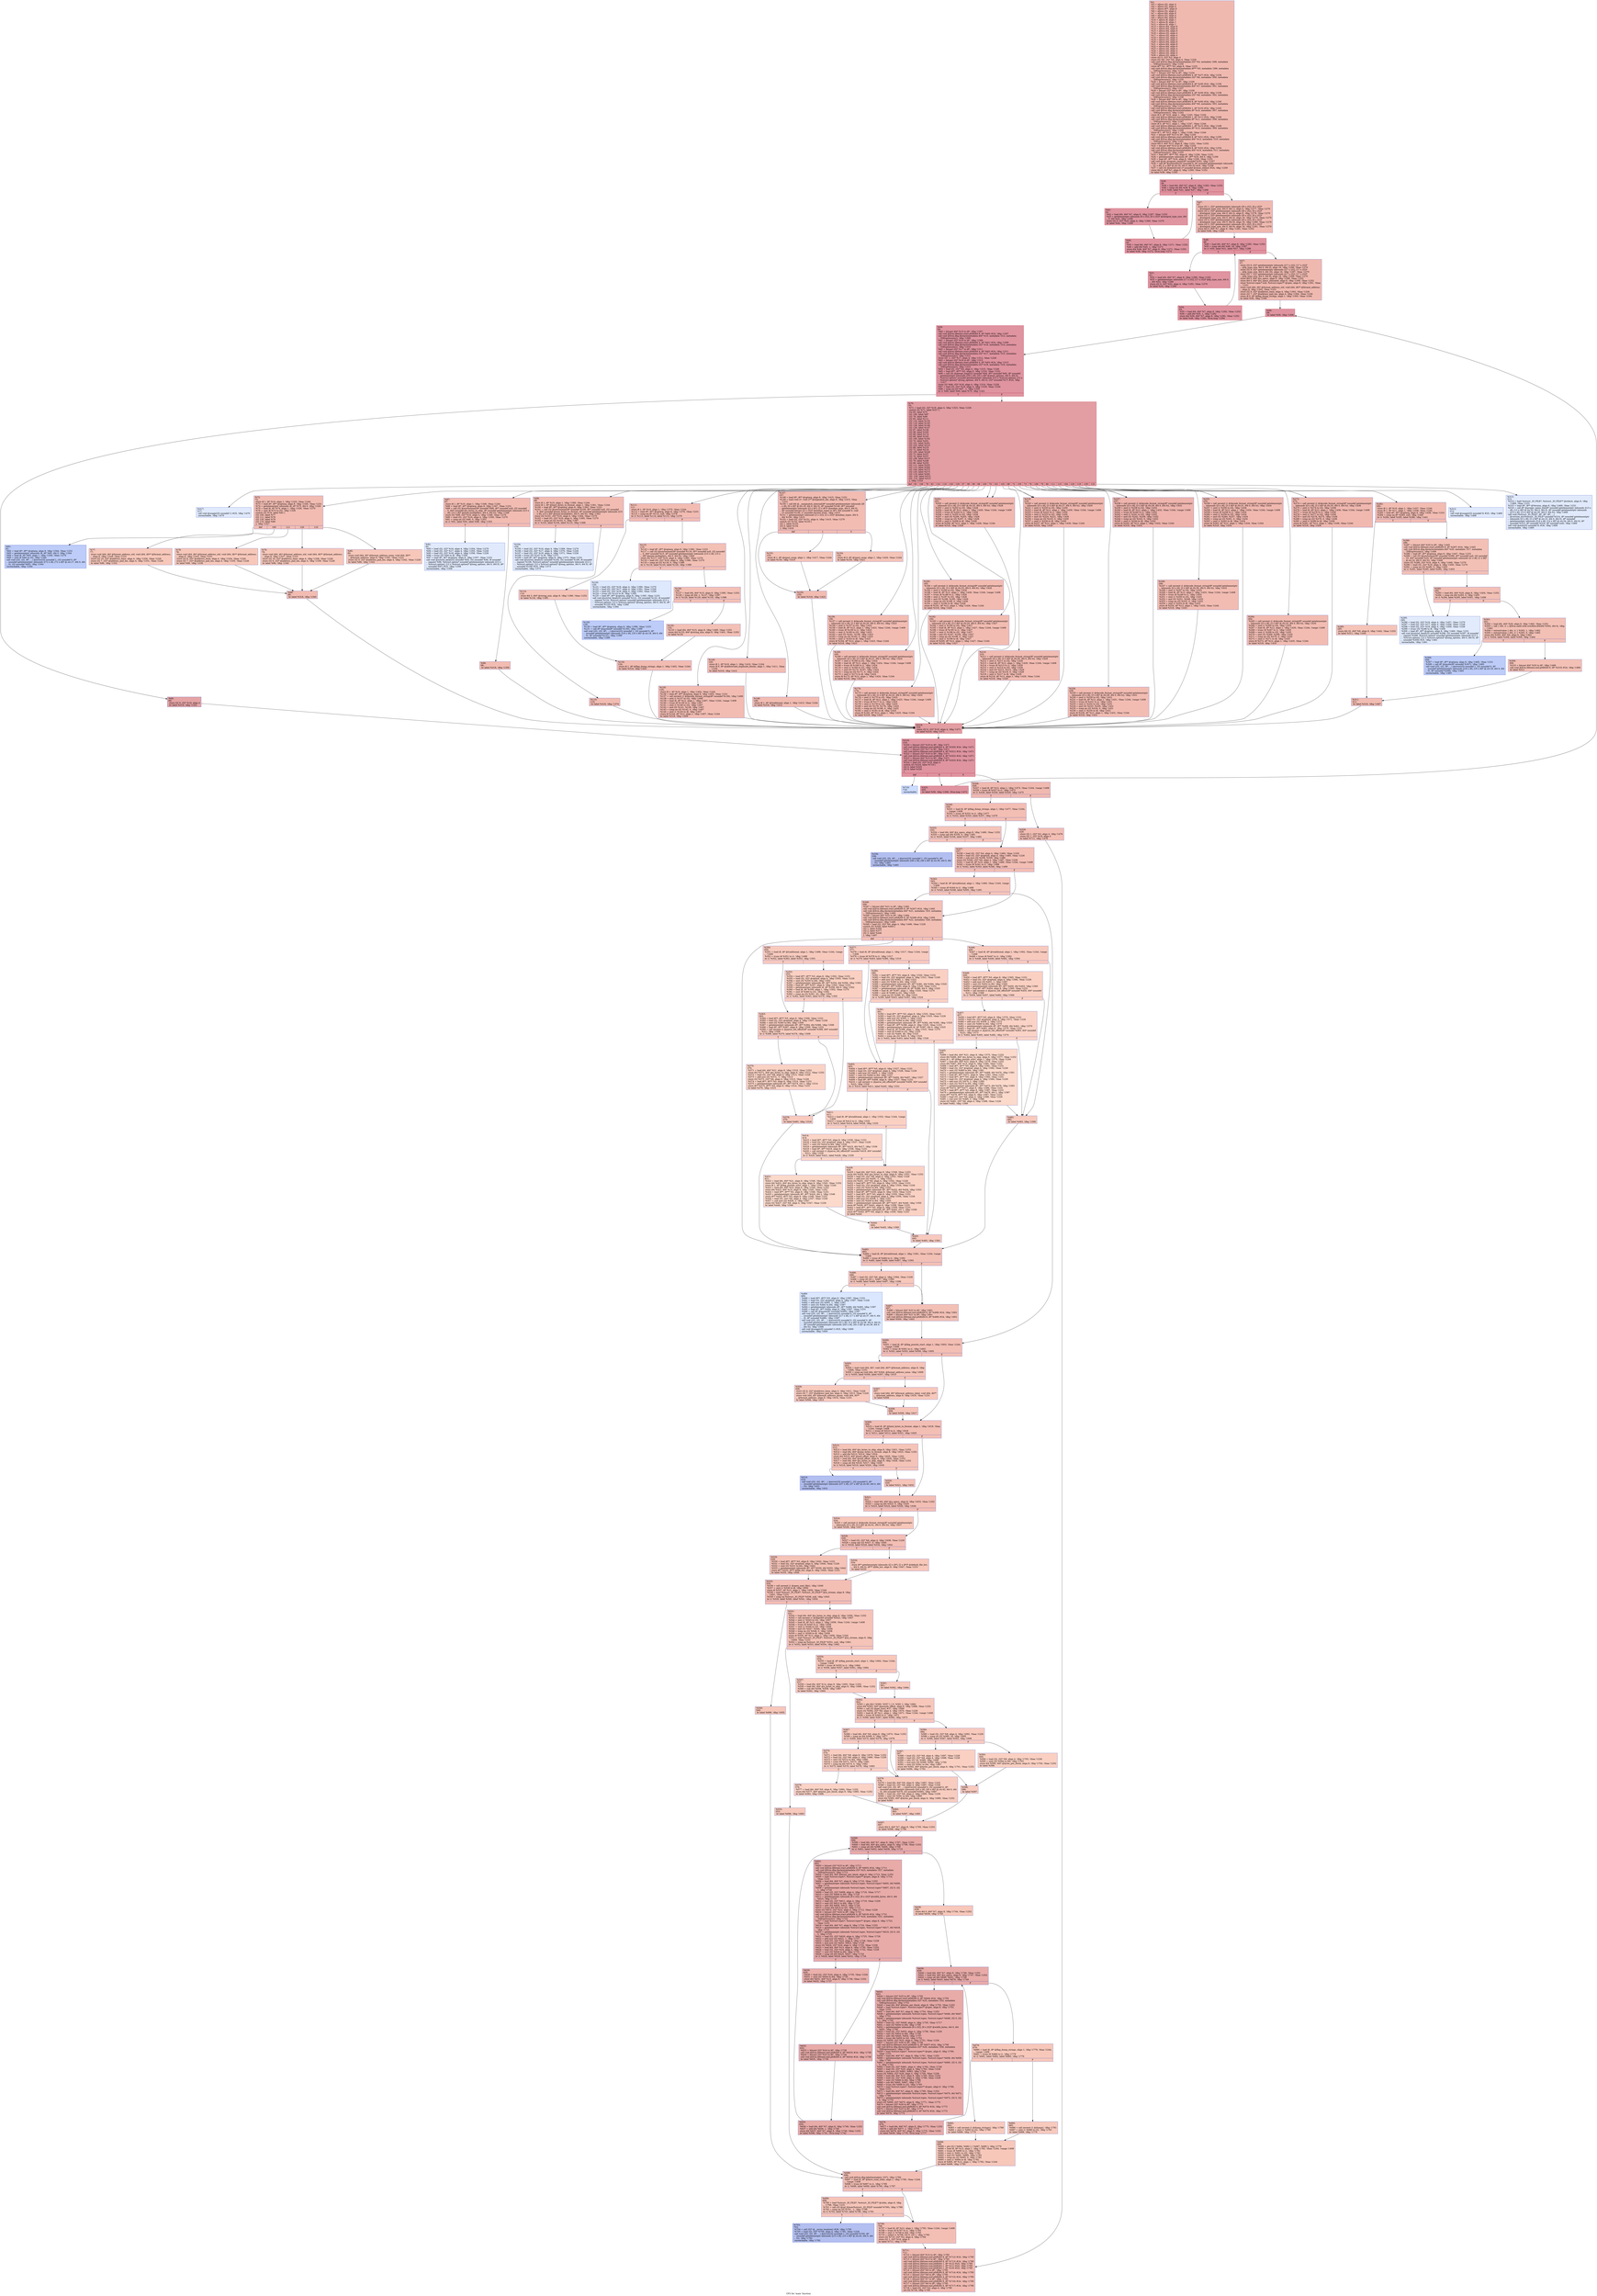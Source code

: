 digraph "CFG for 'main' function" {
	label="CFG for 'main' function";

	Node0x957850 [shape=record,color="#3d50c3ff", style=filled, fillcolor="#de614d70",label="{%2:\l  %3 = alloca i32, align 4\l  %4 = alloca i32, align 4\l  %5 = alloca i8**, align 8\l  %6 = alloca i32, align 4\l  %7 = alloca i64, align 8\l  %8 = alloca i32, align 4\l  %9 = alloca i64, align 8\l  %10 = alloca i8, align 1\l  %11 = alloca i8, align 1\l  %12 = alloca i8, align 1\l  %13 = alloca i64, align 8\l  %14 = alloca i64, align 8\l  %15 = alloca i64, align 8\l  %16 = alloca i32, align 4\l  %17 = alloca i32, align 4\l  %18 = alloca i32, align 4\l  %19 = alloca i32, align 4\l  %20 = alloca i64, align 8\l  %21 = alloca i64, align 8\l  %22 = alloca i64, align 8\l  %23 = alloca i32, align 4\l  %24 = alloca i32, align 4\l  %25 = alloca i32, align 4\l  %26 = alloca i32, align 4\l  store i32 0, i32* %3, align 4\l  store i32 %0, i32* %4, align 4, !tbaa !1226\l  call void @llvm.dbg.declare(metadata i32* %4, metadata !298, metadata\l... !DIExpression()), !dbg !1230\l  store i8** %1, i8*** %5, align 8, !tbaa !1231\l  call void @llvm.dbg.declare(metadata i8*** %5, metadata !299, metadata\l... !DIExpression()), !dbg !1233\l  %27 = bitcast i32* %6 to i8*, !dbg !1234\l  call void @llvm.lifetime.start.p0i8(i64 4, i8* %27) #24, !dbg !1234\l  call void @llvm.dbg.declare(metadata i32* %6, metadata !300, metadata\l... !DIExpression()), !dbg !1235\l  %28 = bitcast i64* %7 to i8*, !dbg !1236\l  call void @llvm.lifetime.start.p0i8(i64 8, i8* %28) #24, !dbg !1236\l  call void @llvm.dbg.declare(metadata i64* %7, metadata !301, metadata\l... !DIExpression()), !dbg !1237\l  %29 = bitcast i32* %8 to i8*, !dbg !1238\l  call void @llvm.lifetime.start.p0i8(i64 4, i8* %29) #24, !dbg !1238\l  call void @llvm.dbg.declare(metadata i32* %8, metadata !302, metadata\l... !DIExpression()), !dbg !1239\l  %30 = bitcast i64* %9 to i8*, !dbg !1240\l  call void @llvm.lifetime.start.p0i8(i64 8, i8* %30) #24, !dbg !1240\l  call void @llvm.dbg.declare(metadata i64* %9, metadata !303, metadata\l... !DIExpression()), !dbg !1241\l  call void @llvm.lifetime.start.p0i8(i64 1, i8* %10) #24, !dbg !1242\l  call void @llvm.dbg.declare(metadata i8* %10, metadata !307, metadata\l... !DIExpression()), !dbg !1243\l  store i8 0, i8* %10, align 1, !dbg !1243, !tbaa !1244\l  call void @llvm.lifetime.start.p0i8(i64 1, i8* %11) #24, !dbg !1246\l  call void @llvm.dbg.declare(metadata i8* %11, metadata !308, metadata\l... !DIExpression()), !dbg !1247\l  store i8 0, i8* %11, align 1, !dbg !1247, !tbaa !1244\l  call void @llvm.lifetime.start.p0i8(i64 1, i8* %12) #24, !dbg !1248\l  call void @llvm.dbg.declare(metadata i8* %12, metadata !309, metadata\l... !DIExpression()), !dbg !1249\l  store i8 1, i8* %12, align 1, !dbg !1249, !tbaa !1244\l  %31 = bitcast i64* %13 to i8*, !dbg !1250\l  call void @llvm.lifetime.start.p0i8(i64 8, i8* %31) #24, !dbg !1250\l  call void @llvm.dbg.declare(metadata i64* %13, metadata !310, metadata\l... !DIExpression()), !dbg !1251\l  store i64 0, i64* %13, align 8, !dbg !1251, !tbaa !1252\l  %32 = bitcast i64* %14 to i8*, !dbg !1254\l  call void @llvm.lifetime.start.p0i8(i64 8, i8* %32) #24, !dbg !1254\l  call void @llvm.dbg.declare(metadata i64* %14, metadata !311, metadata\l... !DIExpression()), !dbg !1255\l  %33 = load i8**, i8*** %5, align 8, !dbg !1256, !tbaa !1231\l  %34 = getelementptr inbounds i8*, i8** %33, i64 0, !dbg !1256\l  %35 = load i8*, i8** %34, align 8, !dbg !1256, !tbaa !1231\l  call void @set_program_name(i8* noundef %35), !dbg !1257\l  %36 = call i8* @setlocale(i32 noundef 6, i8* noundef getelementptr inbounds\l... ([1 x i8], [1 x i8]* @.str.16, i64 0, i64 0)) #24, !dbg !1258\l  %37 = call i32 @atexit(void ()* noundef @close_stdout) #24, !dbg !1259\l  store i64 0, i64* %7, align 8, !dbg !1260, !tbaa !1252\l  br label %38, !dbg !1262\l}"];
	Node0x957850 -> Node0x957d70;
	Node0x957d70 [shape=record,color="#b70d28ff", style=filled, fillcolor="#b70d2870",label="{%38:\l38:                                               \l  %39 = load i64, i64* %7, align 8, !dbg !1263, !tbaa !1252\l  %40 = icmp ule i64 %39, 8, !dbg !1265\l  br i1 %40, label %41, label %47, !dbg !1266\l|{<s0>T|<s1>F}}"];
	Node0x957d70:s0 -> Node0x957dc0;
	Node0x957d70:s1 -> Node0x957e60;
	Node0x957dc0 [shape=record,color="#b70d28ff", style=filled, fillcolor="#b70d2870",label="{%41:\l41:                                               \l  %42 = load i64, i64* %7, align 8, !dbg !1267, !tbaa !1252\l  %43 = getelementptr inbounds [9 x i32], [9 x i32]* @integral_type_size, i64\l... 0, i64 %42, !dbg !1268\l  store i32 0, i32* %43, align 4, !dbg !1269, !tbaa !1270\l  br label %44, !dbg !1268\l}"];
	Node0x957dc0 -> Node0x957e10;
	Node0x957e10 [shape=record,color="#b70d28ff", style=filled, fillcolor="#b70d2870",label="{%44:\l44:                                               \l  %45 = load i64, i64* %7, align 8, !dbg !1271, !tbaa !1252\l  %46 = add i64 %45, 1, !dbg !1271\l  store i64 %46, i64* %7, align 8, !dbg !1271, !tbaa !1252\l  br label %38, !dbg !1272, !llvm.loop !1273\l}"];
	Node0x957e10 -> Node0x957d70;
	Node0x957e60 [shape=record,color="#3d50c3ff", style=filled, fillcolor="#de614d70",label="{%47:\l47:                                               \l  store i32 1, i32* getelementptr inbounds ([9 x i32], [9 x i32]*\l... @integral_type_size, i64 0, i64 1), align 4, !dbg !1277, !tbaa !1270\l  store i32 2, i32* getelementptr inbounds ([9 x i32], [9 x i32]*\l... @integral_type_size, i64 0, i64 2), align 8, !dbg !1278, !tbaa !1270\l  store i32 3, i32* getelementptr inbounds ([9 x i32], [9 x i32]*\l... @integral_type_size, i64 0, i64 4), align 16, !dbg !1279, !tbaa !1270\l  store i32 4, i32* getelementptr inbounds ([9 x i32], [9 x i32]*\l... @integral_type_size, i64 0, i64 8), align 16, !dbg !1280, !tbaa !1270\l  store i32 5, i32* getelementptr inbounds ([9 x i32], [9 x i32]*\l... @integral_type_size, i64 0, i64 8), align 16, !dbg !1281, !tbaa !1270\l  store i64 0, i64* %7, align 8, !dbg !1282, !tbaa !1252\l  br label %48, !dbg !1284\l}"];
	Node0x957e60 -> Node0x957eb0;
	Node0x957eb0 [shape=record,color="#b70d28ff", style=filled, fillcolor="#b70d2870",label="{%48:\l48:                                               \l  %49 = load i64, i64* %7, align 8, !dbg !1285, !tbaa !1252\l  %50 = icmp ule i64 %49, 16, !dbg !1287\l  br i1 %50, label %51, label %57, !dbg !1288\l|{<s0>T|<s1>F}}"];
	Node0x957eb0:s0 -> Node0x957f00;
	Node0x957eb0:s1 -> Node0x957fa0;
	Node0x957f00 [shape=record,color="#b70d28ff", style=filled, fillcolor="#b70d2870",label="{%51:\l51:                                               \l  %52 = load i64, i64* %7, align 8, !dbg !1289, !tbaa !1252\l  %53 = getelementptr inbounds [17 x i32], [17 x i32]* @fp_type_size, i64 0,\l... i64 %52, !dbg !1290\l  store i32 0, i32* %53, align 4, !dbg !1291, !tbaa !1270\l  br label %54, !dbg !1290\l}"];
	Node0x957f00 -> Node0x957f50;
	Node0x957f50 [shape=record,color="#b70d28ff", style=filled, fillcolor="#b70d2870",label="{%54:\l54:                                               \l  %55 = load i64, i64* %7, align 8, !dbg !1292, !tbaa !1252\l  %56 = add i64 %55, 1, !dbg !1292\l  store i64 %56, i64* %7, align 8, !dbg !1292, !tbaa !1252\l  br label %48, !dbg !1293, !llvm.loop !1294\l}"];
	Node0x957f50 -> Node0x957eb0;
	Node0x957fa0 [shape=record,color="#3d50c3ff", style=filled, fillcolor="#de614d70",label="{%57:\l57:                                               \l  store i32 6, i32* getelementptr inbounds ([17 x i32], [17 x i32]*\l... @fp_type_size, i64 0, i64 4), align 16, !dbg !1296, !tbaa !1270\l  store i32 8, i32* getelementptr inbounds ([17 x i32], [17 x i32]*\l... @fp_type_size, i64 0, i64 16), align 16, !dbg !1297, !tbaa !1270\l  store i32 7, i32* getelementptr inbounds ([17 x i32], [17 x i32]*\l... @fp_type_size, i64 0, i64 8), align 16, !dbg !1298, !tbaa !1270\l  store i64 0, i64* @n_specs, align 8, !dbg !1299, !tbaa !1252\l  store i64 0, i64* @n_specs_allocated, align 8, !dbg !1300, !tbaa !1252\l  store %struct.tspec* null, %struct.tspec** @spec, align 8, !dbg !1301, !tbaa\l... !1231\l  store void (i64, i8)* @format_address_std, void (i64, i8)** @format_address,\l... align 8, !dbg !1302, !tbaa !1231\l  store i32 8, i32* @address_base, align 4, !dbg !1303, !tbaa !1226\l  store i32 7, i32* @address_pad_len, align 4, !dbg !1304, !tbaa !1226\l  store i8 0, i8* @flag_dump_strings, align 1, !dbg !1305, !tbaa !1244\l  br label %58, !dbg !1306\l}"];
	Node0x957fa0 -> Node0x957ff0;
	Node0x957ff0 [shape=record,color="#b70d28ff", style=filled, fillcolor="#b70d2870",label="{%58:\l58:                                               \l  br label %59, !dbg !1306\l}"];
	Node0x957ff0 -> Node0x958040;
	Node0x958040 [shape=record,color="#b70d28ff", style=filled, fillcolor="#b70d2870",label="{%59:\l59:                                               \l  %60 = bitcast i64* %15 to i8*, !dbg !1307\l  call void @llvm.lifetime.start.p0i8(i64 8, i8* %60) #24, !dbg !1307\l  call void @llvm.dbg.declare(metadata i64* %15, metadata !312, metadata\l... !DIExpression()), !dbg !1308\l  %61 = bitcast i32* %16 to i8*, !dbg !1309\l  call void @llvm.lifetime.start.p0i8(i64 4, i8* %61) #24, !dbg !1309\l  call void @llvm.dbg.declare(metadata i32* %16, metadata !314, metadata\l... !DIExpression()), !dbg !1310\l  %62 = bitcast i32* %17 to i8*, !dbg !1311\l  call void @llvm.lifetime.start.p0i8(i64 4, i8* %62) #24, !dbg !1311\l  call void @llvm.dbg.declare(metadata i32* %17, metadata !315, metadata\l... !DIExpression()), !dbg !1312\l  store i32 -1, i32* %17, align 4, !dbg !1312, !tbaa !1226\l  %63 = bitcast i32* %18 to i8*, !dbg !1313\l  call void @llvm.lifetime.start.p0i8(i64 4, i8* %63) #24, !dbg !1313\l  call void @llvm.dbg.declare(metadata i32* %18, metadata !316, metadata\l... !DIExpression()), !dbg !1314\l  %64 = load i32, i32* %4, align 4, !dbg !1315, !tbaa !1226\l  %65 = load i8**, i8*** %5, align 8, !dbg !1316, !tbaa !1231\l  %66 = call i32 @getopt_long(i32 noundef %64, i8** noundef %65, i8* noundef\l... getelementptr inbounds ([35 x i8], [35 x i8]* @short_options, i64 0, i64 0),\l... %struct.option* noundef getelementptr inbounds ([12 x %struct.option], [12 x\l... %struct.option]* @long_options, i64 0, i64 0), i32* noundef %17) #24, !dbg\l... !1317\l  store i32 %66, i32* %18, align 4, !dbg !1314, !tbaa !1226\l  %67 = load i32, i32* %18, align 4, !dbg !1318, !tbaa !1226\l  %68 = icmp eq i32 %67, -1, !dbg !1320\l  br i1 %68, label %69, label %70, !dbg !1321\l|{<s0>T|<s1>F}}"];
	Node0x958040:s0 -> Node0x958090;
	Node0x958040:s1 -> Node0x9580e0;
	Node0x958090 [shape=record,color="#3d50c3ff", style=filled, fillcolor="#c32e3170",label="{%69:\l69:                                               \l  store i32 9, i32* %19, align 4\l  br label %319, !dbg !1322\l}"];
	Node0x958090 -> Node0x959260;
	Node0x9580e0 [shape=record,color="#b70d28ff", style=filled, fillcolor="#be242e70",label="{%70:\l70:                                               \l  %71 = load i32, i32* %18, align 4, !dbg !1323, !tbaa !1226\l  switch i32 %71, label %317 [\l    i32 65, label %72\l    i32 106, label %87\l    i32 78, label %99\l    i32 83, label %111\l    i32 116, label %135\l    i32 118, label %145\l    i32 128, label %146\l    i32 129, label %147\l    i32 97, label %156\l    i32 98, label %165\l    i32 99, label %174\l    i32 68, label %183\l    i32 100, label %192\l    i32 70, label %201\l    i32 101, label %201\l    i32 102, label %210\l    i32 88, label %219\l    i32 72, label %219\l    i32 105, label %228\l    i32 73, label %237\l    i32 76, label %237\l    i32 108, label %237\l    i32 79, label %246\l    i32 66, label %255\l    i32 111, label %255\l    i32 115, label %264\l    i32 104, label %273\l    i32 120, label %273\l    i32 119, label %282\l    i32 -130, label %312\l    i32 -131, label %313\l  ], !dbg !1324\l|{<s0>def|<s1>65|<s2>106|<s3>78|<s4>83|<s5>116|<s6>118|<s7>128|<s8>129|<s9>97|<s10>98|<s11>99|<s12>68|<s13>100|<s14>70|<s15>101|<s16>102|<s17>88|<s18>72|<s19>105|<s20>73|<s21>76|<s22>108|<s23>79|<s24>66|<s25>111|<s26>115|<s27>104|<s28>120|<s29>119|<s30>-130|<s31>-131}}"];
	Node0x9580e0:s0 -> Node0x9591c0;
	Node0x9580e0:s1 -> Node0x958130;
	Node0x9580e0:s2 -> Node0x958360;
	Node0x9580e0:s3 -> Node0x958450;
	Node0x9580e0:s4 -> Node0x958540;
	Node0x9580e0:s5 -> Node0x9587c0;
	Node0x9580e0:s6 -> Node0x958810;
	Node0x9580e0:s7 -> Node0x958860;
	Node0x9580e0:s8 -> Node0x9588b0;
	Node0x9580e0:s9 -> Node0x9589f0;
	Node0x9580e0:s10 -> Node0x958a40;
	Node0x9580e0:s11 -> Node0x958a90;
	Node0x9580e0:s12 -> Node0x958ae0;
	Node0x9580e0:s13 -> Node0x958b30;
	Node0x9580e0:s14 -> Node0x958b80;
	Node0x9580e0:s15 -> Node0x958b80;
	Node0x9580e0:s16 -> Node0x958bd0;
	Node0x9580e0:s17 -> Node0x958c20;
	Node0x9580e0:s18 -> Node0x958c20;
	Node0x9580e0:s19 -> Node0x958c70;
	Node0x9580e0:s20 -> Node0x958cc0;
	Node0x9580e0:s21 -> Node0x958cc0;
	Node0x9580e0:s22 -> Node0x958cc0;
	Node0x9580e0:s23 -> Node0x958d10;
	Node0x9580e0:s24 -> Node0x958d60;
	Node0x9580e0:s25 -> Node0x958d60;
	Node0x9580e0:s26 -> Node0x958db0;
	Node0x9580e0:s27 -> Node0x958e00;
	Node0x9580e0:s28 -> Node0x958e00;
	Node0x9580e0:s29 -> Node0x958e50;
	Node0x9580e0:s30 -> Node0x959120;
	Node0x9580e0:s31 -> Node0x959170;
	Node0x958130 [shape=record,color="#3d50c3ff", style=filled, fillcolor="#e1675170",label="{%72:\l72:                                               \l  store i8 1, i8* %10, align 1, !dbg !1325, !tbaa !1244\l  %73 = load i8*, i8** @optarg, align 8, !dbg !1326, !tbaa !1231\l  %74 = getelementptr inbounds i8, i8* %73, i64 0, !dbg !1326\l  %75 = load i8, i8* %74, align 1, !dbg !1326, !tbaa !1270\l  %76 = sext i8 %75 to i32, !dbg !1326\l  switch i32 %76, label %81 [\l    i32 100, label %77\l    i32 111, label %78\l    i32 120, label %79\l    i32 110, label %80\l  ], !dbg !1327\l|{<s0>def|<s1>100|<s2>111|<s3>120|<s4>110}}"];
	Node0x958130:s0 -> Node0x9582c0;
	Node0x958130:s1 -> Node0x958180;
	Node0x958130:s2 -> Node0x9581d0;
	Node0x958130:s3 -> Node0x958220;
	Node0x958130:s4 -> Node0x958270;
	Node0x958180 [shape=record,color="#3d50c3ff", style=filled, fillcolor="#ec7f6370",label="{%77:\l77:                                               \l  store void (i64, i8)* @format_address_std, void (i64, i8)** @format_address,\l... align 8, !dbg !1328, !tbaa !1231\l  store i32 10, i32* @address_base, align 4, !dbg !1330, !tbaa !1226\l  store i32 7, i32* @address_pad_len, align 4, !dbg !1331, !tbaa !1226\l  br label %86, !dbg !1332\l}"];
	Node0x958180 -> Node0x958310;
	Node0x9581d0 [shape=record,color="#3d50c3ff", style=filled, fillcolor="#ec7f6370",label="{%78:\l78:                                               \l  store void (i64, i8)* @format_address_std, void (i64, i8)** @format_address,\l... align 8, !dbg !1333, !tbaa !1231\l  store i32 8, i32* @address_base, align 4, !dbg !1334, !tbaa !1226\l  store i32 7, i32* @address_pad_len, align 4, !dbg !1335, !tbaa !1226\l  br label %86, !dbg !1336\l}"];
	Node0x9581d0 -> Node0x958310;
	Node0x958220 [shape=record,color="#3d50c3ff", style=filled, fillcolor="#ec7f6370",label="{%79:\l79:                                               \l  store void (i64, i8)* @format_address_std, void (i64, i8)** @format_address,\l... align 8, !dbg !1337, !tbaa !1231\l  store i32 16, i32* @address_base, align 4, !dbg !1338, !tbaa !1226\l  store i32 6, i32* @address_pad_len, align 4, !dbg !1339, !tbaa !1226\l  br label %86, !dbg !1340\l}"];
	Node0x958220 -> Node0x958310;
	Node0x958270 [shape=record,color="#3d50c3ff", style=filled, fillcolor="#ec7f6370",label="{%80:\l80:                                               \l  store void (i64, i8)* @format_address_none, void (i64, i8)**\l... @format_address, align 8, !dbg !1341, !tbaa !1231\l  store i32 0, i32* @address_pad_len, align 4, !dbg !1342, !tbaa !1226\l  br label %86, !dbg !1343\l}"];
	Node0x958270 -> Node0x958310;
	Node0x9582c0 [shape=record,color="#3d50c3ff", style=filled, fillcolor="#6a8bef70",label="{%81:\l81:                                               \l  %82 = load i8*, i8** @optarg, align 8, !dbg !1344, !tbaa !1231\l  %83 = getelementptr inbounds i8, i8* %82, i64 0, !dbg !1344\l  %84 = load i8, i8* %83, align 1, !dbg !1344, !tbaa !1270\l  %85 = sext i8 %84 to i32, !dbg !1344\l  call void (i32, i32, i8*, ...) @error(i32 noundef 1, i32 noundef 0, i8*\l... noundef getelementptr inbounds ([72 x i8], [72 x i8]* @.str.17, i64 0, i64\l... 0), i32 noundef %85), !dbg !1344\l  unreachable, !dbg !1344\l}"];
	Node0x958310 [shape=record,color="#3d50c3ff", style=filled, fillcolor="#e1675170",label="{%86:\l86:                                               \l  br label %318, !dbg !1345\l}"];
	Node0x958310 -> Node0x959210;
	Node0x958360 [shape=record,color="#3d50c3ff", style=filled, fillcolor="#e1675170",label="{%87:\l87:                                               \l  store i8 1, i8* %10, align 1, !dbg !1346, !tbaa !1244\l  %88 = load i8*, i8** @optarg, align 8, !dbg !1347, !tbaa !1231\l  %89 = call i32 @xstrtoumax(i8* noundef %88, i8** noundef null, i32 noundef\l... 0, i64* noundef @n_bytes_to_skip, i8* noundef getelementptr inbounds ([15 x\l... i8], [15 x i8]* @main.multipliers, i64 0, i64 0)), !dbg !1348\l  store i32 %89, i32* %16, align 4, !dbg !1349, !tbaa !1270\l  %90 = load i32, i32* %16, align 4, !dbg !1350, !tbaa !1270\l  %91 = icmp ne i32 %90, 0, !dbg !1352\l  br i1 %91, label %92, label %98, !dbg !1353\l|{<s0>T|<s1>F}}"];
	Node0x958360:s0 -> Node0x9583b0;
	Node0x958360:s1 -> Node0x958400;
	Node0x9583b0 [shape=record,color="#3d50c3ff", style=filled, fillcolor="#b9d0f970",label="{%92:\l92:                                               \l  %93 = load i32, i32* %16, align 4, !dbg !1354, !tbaa !1270\l  %94 = load i32, i32* %17, align 4, !dbg !1355, !tbaa !1226\l  %95 = load i32, i32* %18, align 4, !dbg !1356, !tbaa !1226\l  %96 = trunc i32 %95 to i8, !dbg !1356\l  %97 = load i8*, i8** @optarg, align 8, !dbg !1357, !tbaa !1231\l  call void @xstrtol_fatal(i32 noundef %93, i32 noundef %94, i8 noundef\l... signext %96, %struct.option* noundef getelementptr inbounds ([12 x\l... %struct.option], [12 x %struct.option]* @long_options, i64 0, i64 0), i8*\l... noundef %97) #25, !dbg !1358\l  unreachable, !dbg !1358\l}"];
	Node0x958400 [shape=record,color="#3d50c3ff", style=filled, fillcolor="#e1675170",label="{%98:\l98:                                               \l  br label %318, !dbg !1359\l}"];
	Node0x958400 -> Node0x959210;
	Node0x958450 [shape=record,color="#3d50c3ff", style=filled, fillcolor="#e1675170",label="{%99:\l99:                                               \l  store i8 1, i8* %10, align 1, !dbg !1360, !tbaa !1244\l  store i8 1, i8* @limit_bytes_to_format, align 1, !dbg !1361, !tbaa !1244\l  %100 = load i8*, i8** @optarg, align 8, !dbg !1362, !tbaa !1231\l  %101 = call i32 @xstrtoumax(i8* noundef %100, i8** noundef null, i32 noundef\l... 0, i64* noundef @max_bytes_to_format, i8* noundef getelementptr inbounds ([15\l... x i8], [15 x i8]* @main.multipliers, i64 0, i64 0)), !dbg !1363\l  store i32 %101, i32* %16, align 4, !dbg !1364, !tbaa !1270\l  %102 = load i32, i32* %16, align 4, !dbg !1365, !tbaa !1270\l  %103 = icmp ne i32 %102, 0, !dbg !1367\l  br i1 %103, label %104, label %110, !dbg !1368\l|{<s0>T|<s1>F}}"];
	Node0x958450:s0 -> Node0x9584a0;
	Node0x958450:s1 -> Node0x9584f0;
	Node0x9584a0 [shape=record,color="#3d50c3ff", style=filled, fillcolor="#b9d0f970",label="{%104:\l104:                                              \l  %105 = load i32, i32* %16, align 4, !dbg !1369, !tbaa !1270\l  %106 = load i32, i32* %17, align 4, !dbg !1370, !tbaa !1226\l  %107 = load i32, i32* %18, align 4, !dbg !1371, !tbaa !1226\l  %108 = trunc i32 %107 to i8, !dbg !1371\l  %109 = load i8*, i8** @optarg, align 8, !dbg !1372, !tbaa !1231\l  call void @xstrtol_fatal(i32 noundef %105, i32 noundef %106, i8 noundef\l... signext %108, %struct.option* noundef getelementptr inbounds ([12 x\l... %struct.option], [12 x %struct.option]* @long_options, i64 0, i64 0), i8*\l... noundef %109) #25, !dbg !1373\l  unreachable, !dbg !1373\l}"];
	Node0x9584f0 [shape=record,color="#3d50c3ff", style=filled, fillcolor="#e1675170",label="{%110:\l110:                                              \l  br label %318, !dbg !1374\l}"];
	Node0x9584f0 -> Node0x959210;
	Node0x958540 [shape=record,color="#3d50c3ff", style=filled, fillcolor="#e1675170",label="{%111:\l111:                                              \l  store i8 1, i8* %10, align 1, !dbg !1375, !tbaa !1244\l  %112 = load i8*, i8** @optarg, align 8, !dbg !1376, !tbaa !1231\l  %113 = icmp eq i8* %112, null, !dbg !1378\l  br i1 %113, label %114, label %115, !dbg !1379\l|{<s0>T|<s1>F}}"];
	Node0x958540:s0 -> Node0x958590;
	Node0x958540:s1 -> Node0x9585e0;
	Node0x958590 [shape=record,color="#3d50c3ff", style=filled, fillcolor="#e97a5f70",label="{%114:\l114:                                              \l  store i64 3, i64* @string_min, align 8, !dbg !1380, !tbaa !1252\l  br label %134, !dbg !1381\l}"];
	Node0x958590 -> Node0x958770;
	Node0x9585e0 [shape=record,color="#3d50c3ff", style=filled, fillcolor="#e5705870",label="{%115:\l115:                                              \l  %116 = load i8*, i8** @optarg, align 8, !dbg !1382, !tbaa !1231\l  %117 = call i32 @xstrtoumax(i8* noundef %116, i8** noundef null, i32 noundef\l... 0, i64* noundef %15, i8* noundef getelementptr inbounds ([15 x i8], [15 x\l... i8]* @main.multipliers, i64 0, i64 0)), !dbg !1384\l  store i32 %117, i32* %16, align 4, !dbg !1385, !tbaa !1270\l  %118 = load i32, i32* %16, align 4, !dbg !1386, !tbaa !1270\l  %119 = icmp ne i32 %118, 0, !dbg !1388\l  br i1 %119, label %120, label %126, !dbg !1389\l|{<s0>T|<s1>F}}"];
	Node0x9585e0:s0 -> Node0x958630;
	Node0x9585e0:s1 -> Node0x958680;
	Node0x958630 [shape=record,color="#3d50c3ff", style=filled, fillcolor="#b5cdfa70",label="{%120:\l120:                                              \l  %121 = load i32, i32* %16, align 4, !dbg !1390, !tbaa !1270\l  %122 = load i32, i32* %17, align 4, !dbg !1391, !tbaa !1226\l  %123 = load i32, i32* %18, align 4, !dbg !1392, !tbaa !1226\l  %124 = trunc i32 %123 to i8, !dbg !1392\l  %125 = load i8*, i8** @optarg, align 8, !dbg !1393, !tbaa !1231\l  call void @xstrtol_fatal(i32 noundef %121, i32 noundef %122, i8 noundef\l... signext %124, %struct.option* noundef getelementptr inbounds ([12 x\l... %struct.option], [12 x %struct.option]* @long_options, i64 0, i64 0), i8*\l... noundef %125) #25, !dbg !1394\l  unreachable, !dbg !1394\l}"];
	Node0x958680 [shape=record,color="#3d50c3ff", style=filled, fillcolor="#e5705870",label="{%126:\l126:                                              \l  %127 = load i64, i64* %15, align 8, !dbg !1395, !tbaa !1252\l  %128 = icmp ult i64 -1, %127, !dbg !1397\l  br i1 %128, label %129, label %132, !dbg !1398\l|{<s0>T|<s1>F}}"];
	Node0x958680:s0 -> Node0x9586d0;
	Node0x958680:s1 -> Node0x958720;
	Node0x9586d0 [shape=record,color="#3d50c3ff", style=filled, fillcolor="#6a8bef70",label="{%129:\l129:                                              \l  %130 = load i8*, i8** @optarg, align 8, !dbg !1399, !tbaa !1231\l  %131 = call i8* @quote(i8* noundef %130), !dbg !1399\l  call void (i32, i32, i8*, ...) @error(i32 noundef 1, i32 noundef 0, i8*\l... noundef getelementptr inbounds ([16 x i8], [16 x i8]* @.str.18, i64 0, i64\l... 0), i8* noundef %131), !dbg !1399\l  unreachable, !dbg !1399\l}"];
	Node0x958720 [shape=record,color="#3d50c3ff", style=filled, fillcolor="#e5705870",label="{%132:\l132:                                              \l  %133 = load i64, i64* %15, align 8, !dbg !1400, !tbaa !1252\l  store i64 %133, i64* @string_min, align 8, !dbg !1401, !tbaa !1252\l  br label %134\l}"];
	Node0x958720 -> Node0x958770;
	Node0x958770 [shape=record,color="#3d50c3ff", style=filled, fillcolor="#e1675170",label="{%134:\l134:                                              \l  store i8 1, i8* @flag_dump_strings, align 1, !dbg !1402, !tbaa !1244\l  br label %318, !dbg !1403\l}"];
	Node0x958770 -> Node0x959210;
	Node0x9587c0 [shape=record,color="#3d50c3ff", style=filled, fillcolor="#e1675170",label="{%135:\l135:                                              \l  store i8 1, i8* %10, align 1, !dbg !1404, !tbaa !1244\l  %136 = load i8*, i8** @optarg, align 8, !dbg !1405, !tbaa !1231\l  %137 = call zeroext i1 @decode_format_string(i8* noundef %136), !dbg !1406\l  %138 = zext i1 %137 to i32, !dbg !1406\l  %139 = load i8, i8* %12, align 1, !dbg !1407, !tbaa !1244, !range !1408\l  %140 = trunc i8 %139 to i1, !dbg !1407\l  %141 = zext i1 %140 to i32, !dbg !1407\l  %142 = and i32 %141, %138, !dbg !1407\l  %143 = icmp ne i32 %142, 0, !dbg !1407\l  %144 = zext i1 %143 to i8, !dbg !1407\l  store i8 %144, i8* %12, align 1, !dbg !1407, !tbaa !1244\l  br label %318, !dbg !1409\l}"];
	Node0x9587c0 -> Node0x959210;
	Node0x958810 [shape=record,color="#3d50c3ff", style=filled, fillcolor="#e1675170",label="{%145:\l145:                                              \l  store i8 1, i8* %10, align 1, !dbg !1410, !tbaa !1244\l  store i8 0, i8* @abbreviate_duplicate_blocks, align 1, !dbg !1411, !tbaa\l... !1244\l  br label %318, !dbg !1412\l}"];
	Node0x958810 -> Node0x959210;
	Node0x958860 [shape=record,color="#3d50c3ff", style=filled, fillcolor="#e1675170",label="{%146:\l146:                                              \l  store i8 1, i8* @traditional, align 1, !dbg !1413, !tbaa !1244\l  br label %318, !dbg !1414\l}"];
	Node0x958860 -> Node0x959210;
	Node0x9588b0 [shape=record,color="#3d50c3ff", style=filled, fillcolor="#e1675170",label="{%147:\l147:                                              \l  %148 = load i8*, i8** @optarg, align 8, !dbg !1415, !tbaa !1231\l  %149 = load void ()*, void ()** @argmatch_die, align 8, !dbg !1415, !tbaa\l... !1231\l  %150 = call i64 @__xargmatch_internal(i8* noundef getelementptr inbounds ([9\l... x i8], [9 x i8]* @.str.19, i64 0, i64 0), i8* noundef %148, i8** noundef\l... getelementptr inbounds ([3 x i8*], [3 x i8*]* @endian_args, i64 0, i64 0),\l... i8* noundef bitcast ([2 x i32]* @endian_types to i8*), i64 noundef 4, void\l... ()* noundef %149, i1 noundef zeroext true), !dbg !1415\l  %151 = getelementptr inbounds [2 x i32], [2 x i32]* @endian_types, i64 0,\l... i64 %150, !dbg !1415\l  %152 = load i32, i32* %151, align 4, !dbg !1415, !tbaa !1270\l  switch i32 %152, label %155 [\l    i32 1, label %153\l    i32 0, label %154\l  ], !dbg !1416\l|{<s0>def|<s1>1|<s2>0}}"];
	Node0x9588b0:s0 -> Node0x9589a0;
	Node0x9588b0:s1 -> Node0x958900;
	Node0x9588b0:s2 -> Node0x958950;
	Node0x958900 [shape=record,color="#3d50c3ff", style=filled, fillcolor="#e97a5f70",label="{%153:\l153:                                              \l  store i8 1, i8* @input_swap, align 1, !dbg !1417, !tbaa !1244\l  br label %155, !dbg !1419\l}"];
	Node0x958900 -> Node0x9589a0;
	Node0x958950 [shape=record,color="#3d50c3ff", style=filled, fillcolor="#e97a5f70",label="{%154:\l154:                                              \l  store i8 0, i8* @input_swap, align 1, !dbg !1420, !tbaa !1244\l  br label %155, !dbg !1421\l}"];
	Node0x958950 -> Node0x9589a0;
	Node0x9589a0 [shape=record,color="#3d50c3ff", style=filled, fillcolor="#e1675170",label="{%155:\l155:                                              \l  br label %318, !dbg !1422\l}"];
	Node0x9589a0 -> Node0x959210;
	Node0x9589f0 [shape=record,color="#3d50c3ff", style=filled, fillcolor="#e1675170",label="{%156:\l156:                                              \l  %157 = call zeroext i1 @decode_format_string(i8* noundef getelementptr\l... inbounds ([2 x i8], [2 x i8]* @.str.20, i64 0, i64 0)), !dbg !1423\l  %158 = zext i1 %157 to i32, !dbg !1423\l  %159 = load i8, i8* %12, align 1, !dbg !1423, !tbaa !1244, !range !1408\l  %160 = trunc i8 %159 to i1, !dbg !1423\l  %161 = zext i1 %160 to i32, !dbg !1423\l  %162 = and i32 %161, %158, !dbg !1423\l  %163 = icmp ne i32 %162, 0, !dbg !1423\l  %164 = zext i1 %163 to i8, !dbg !1423\l  store i8 %164, i8* %12, align 1, !dbg !1423, !tbaa !1244\l  br label %318, !dbg !1423\l}"];
	Node0x9589f0 -> Node0x959210;
	Node0x958a40 [shape=record,color="#3d50c3ff", style=filled, fillcolor="#e1675170",label="{%165:\l165:                                              \l  %166 = call zeroext i1 @decode_format_string(i8* noundef getelementptr\l... inbounds ([3 x i8], [3 x i8]* @.str.21, i64 0, i64 0)), !dbg !1424\l  %167 = zext i1 %166 to i32, !dbg !1424\l  %168 = load i8, i8* %12, align 1, !dbg !1424, !tbaa !1244, !range !1408\l  %169 = trunc i8 %168 to i1, !dbg !1424\l  %170 = zext i1 %169 to i32, !dbg !1424\l  %171 = and i32 %170, %167, !dbg !1424\l  %172 = icmp ne i32 %171, 0, !dbg !1424\l  %173 = zext i1 %172 to i8, !dbg !1424\l  store i8 %173, i8* %12, align 1, !dbg !1424, !tbaa !1244\l  br label %318, !dbg !1424\l}"];
	Node0x958a40 -> Node0x959210;
	Node0x958a90 [shape=record,color="#3d50c3ff", style=filled, fillcolor="#e1675170",label="{%174:\l174:                                              \l  %175 = call zeroext i1 @decode_format_string(i8* noundef getelementptr\l... inbounds ([2 x i8], [2 x i8]* @.str.22, i64 0, i64 0)), !dbg !1425\l  %176 = zext i1 %175 to i32, !dbg !1425\l  %177 = load i8, i8* %12, align 1, !dbg !1425, !tbaa !1244, !range !1408\l  %178 = trunc i8 %177 to i1, !dbg !1425\l  %179 = zext i1 %178 to i32, !dbg !1425\l  %180 = and i32 %179, %176, !dbg !1425\l  %181 = icmp ne i32 %180, 0, !dbg !1425\l  %182 = zext i1 %181 to i8, !dbg !1425\l  store i8 %182, i8* %12, align 1, !dbg !1425, !tbaa !1244\l  br label %318, !dbg !1425\l}"];
	Node0x958a90 -> Node0x959210;
	Node0x958ae0 [shape=record,color="#3d50c3ff", style=filled, fillcolor="#e1675170",label="{%183:\l183:                                              \l  %184 = call zeroext i1 @decode_format_string(i8* noundef getelementptr\l... inbounds ([3 x i8], [3 x i8]* @.str.23, i64 0, i64 0)), !dbg !1426\l  %185 = zext i1 %184 to i32, !dbg !1426\l  %186 = load i8, i8* %12, align 1, !dbg !1426, !tbaa !1244, !range !1408\l  %187 = trunc i8 %186 to i1, !dbg !1426\l  %188 = zext i1 %187 to i32, !dbg !1426\l  %189 = and i32 %188, %185, !dbg !1426\l  %190 = icmp ne i32 %189, 0, !dbg !1426\l  %191 = zext i1 %190 to i8, !dbg !1426\l  store i8 %191, i8* %12, align 1, !dbg !1426, !tbaa !1244\l  br label %318, !dbg !1426\l}"];
	Node0x958ae0 -> Node0x959210;
	Node0x958b30 [shape=record,color="#3d50c3ff", style=filled, fillcolor="#e1675170",label="{%192:\l192:                                              \l  %193 = call zeroext i1 @decode_format_string(i8* noundef getelementptr\l... inbounds ([3 x i8], [3 x i8]* @.str.24, i64 0, i64 0)), !dbg !1427\l  %194 = zext i1 %193 to i32, !dbg !1427\l  %195 = load i8, i8* %12, align 1, !dbg !1427, !tbaa !1244, !range !1408\l  %196 = trunc i8 %195 to i1, !dbg !1427\l  %197 = zext i1 %196 to i32, !dbg !1427\l  %198 = and i32 %197, %194, !dbg !1427\l  %199 = icmp ne i32 %198, 0, !dbg !1427\l  %200 = zext i1 %199 to i8, !dbg !1427\l  store i8 %200, i8* %12, align 1, !dbg !1427, !tbaa !1244\l  br label %318, !dbg !1427\l}"];
	Node0x958b30 -> Node0x959210;
	Node0x958b80 [shape=record,color="#3d50c3ff", style=filled, fillcolor="#dc5d4a70",label="{%201:\l201:                                              \l  %202 = call zeroext i1 @decode_format_string(i8* noundef getelementptr\l... inbounds ([3 x i8], [3 x i8]* @.str.25, i64 0, i64 0)), !dbg !1428\l  %203 = zext i1 %202 to i32, !dbg !1428\l  %204 = load i8, i8* %12, align 1, !dbg !1428, !tbaa !1244, !range !1408\l  %205 = trunc i8 %204 to i1, !dbg !1428\l  %206 = zext i1 %205 to i32, !dbg !1428\l  %207 = and i32 %206, %203, !dbg !1428\l  %208 = icmp ne i32 %207, 0, !dbg !1428\l  %209 = zext i1 %208 to i8, !dbg !1428\l  store i8 %209, i8* %12, align 1, !dbg !1428, !tbaa !1244\l  br label %318, !dbg !1428\l}"];
	Node0x958b80 -> Node0x959210;
	Node0x958bd0 [shape=record,color="#3d50c3ff", style=filled, fillcolor="#e1675170",label="{%210:\l210:                                              \l  %211 = call zeroext i1 @decode_format_string(i8* noundef getelementptr\l... inbounds ([3 x i8], [3 x i8]* @.str.26, i64 0, i64 0)), !dbg !1429\l  %212 = zext i1 %211 to i32, !dbg !1429\l  %213 = load i8, i8* %12, align 1, !dbg !1429, !tbaa !1244, !range !1408\l  %214 = trunc i8 %213 to i1, !dbg !1429\l  %215 = zext i1 %214 to i32, !dbg !1429\l  %216 = and i32 %215, %212, !dbg !1429\l  %217 = icmp ne i32 %216, 0, !dbg !1429\l  %218 = zext i1 %217 to i8, !dbg !1429\l  store i8 %218, i8* %12, align 1, !dbg !1429, !tbaa !1244\l  br label %318, !dbg !1429\l}"];
	Node0x958bd0 -> Node0x959210;
	Node0x958c20 [shape=record,color="#3d50c3ff", style=filled, fillcolor="#dc5d4a70",label="{%219:\l219:                                              \l  %220 = call zeroext i1 @decode_format_string(i8* noundef getelementptr\l... inbounds ([3 x i8], [3 x i8]* @.str.27, i64 0, i64 0)), !dbg !1430\l  %221 = zext i1 %220 to i32, !dbg !1430\l  %222 = load i8, i8* %12, align 1, !dbg !1430, !tbaa !1244, !range !1408\l  %223 = trunc i8 %222 to i1, !dbg !1430\l  %224 = zext i1 %223 to i32, !dbg !1430\l  %225 = and i32 %224, %221, !dbg !1430\l  %226 = icmp ne i32 %225, 0, !dbg !1430\l  %227 = zext i1 %226 to i8, !dbg !1430\l  store i8 %227, i8* %12, align 1, !dbg !1430, !tbaa !1244\l  br label %318, !dbg !1430\l}"];
	Node0x958c20 -> Node0x959210;
	Node0x958c70 [shape=record,color="#3d50c3ff", style=filled, fillcolor="#e1675170",label="{%228:\l228:                                              \l  %229 = call zeroext i1 @decode_format_string(i8* noundef getelementptr\l... inbounds ([3 x i8], [3 x i8]* @.str.28, i64 0, i64 0)), !dbg !1431\l  %230 = zext i1 %229 to i32, !dbg !1431\l  %231 = load i8, i8* %12, align 1, !dbg !1431, !tbaa !1244, !range !1408\l  %232 = trunc i8 %231 to i1, !dbg !1431\l  %233 = zext i1 %232 to i32, !dbg !1431\l  %234 = and i32 %233, %230, !dbg !1431\l  %235 = icmp ne i32 %234, 0, !dbg !1431\l  %236 = zext i1 %235 to i8, !dbg !1431\l  store i8 %236, i8* %12, align 1, !dbg !1431, !tbaa !1244\l  br label %318, !dbg !1431\l}"];
	Node0x958c70 -> Node0x959210;
	Node0x958cc0 [shape=record,color="#3d50c3ff", style=filled, fillcolor="#d8564670",label="{%237:\l237:                                              \l  %238 = call zeroext i1 @decode_format_string(i8* noundef getelementptr\l... inbounds ([3 x i8], [3 x i8]* @.str.29, i64 0, i64 0)), !dbg !1432\l  %239 = zext i1 %238 to i32, !dbg !1432\l  %240 = load i8, i8* %12, align 1, !dbg !1432, !tbaa !1244, !range !1408\l  %241 = trunc i8 %240 to i1, !dbg !1432\l  %242 = zext i1 %241 to i32, !dbg !1432\l  %243 = and i32 %242, %239, !dbg !1432\l  %244 = icmp ne i32 %243, 0, !dbg !1432\l  %245 = zext i1 %244 to i8, !dbg !1432\l  store i8 %245, i8* %12, align 1, !dbg !1432, !tbaa !1244\l  br label %318, !dbg !1432\l}"];
	Node0x958cc0 -> Node0x959210;
	Node0x958d10 [shape=record,color="#3d50c3ff", style=filled, fillcolor="#e1675170",label="{%246:\l246:                                              \l  %247 = call zeroext i1 @decode_format_string(i8* noundef getelementptr\l... inbounds ([3 x i8], [3 x i8]* @.str.30, i64 0, i64 0)), !dbg !1433\l  %248 = zext i1 %247 to i32, !dbg !1433\l  %249 = load i8, i8* %12, align 1, !dbg !1433, !tbaa !1244, !range !1408\l  %250 = trunc i8 %249 to i1, !dbg !1433\l  %251 = zext i1 %250 to i32, !dbg !1433\l  %252 = and i32 %251, %248, !dbg !1433\l  %253 = icmp ne i32 %252, 0, !dbg !1433\l  %254 = zext i1 %253 to i8, !dbg !1433\l  store i8 %254, i8* %12, align 1, !dbg !1433, !tbaa !1244\l  br label %318, !dbg !1433\l}"];
	Node0x958d10 -> Node0x959210;
	Node0x958d60 [shape=record,color="#3d50c3ff", style=filled, fillcolor="#dc5d4a70",label="{%255:\l255:                                              \l  %256 = call zeroext i1 @decode_format_string(i8* noundef getelementptr\l... inbounds ([3 x i8], [3 x i8]* @.str.31, i64 0, i64 0)), !dbg !1434\l  %257 = zext i1 %256 to i32, !dbg !1434\l  %258 = load i8, i8* %12, align 1, !dbg !1434, !tbaa !1244, !range !1408\l  %259 = trunc i8 %258 to i1, !dbg !1434\l  %260 = zext i1 %259 to i32, !dbg !1434\l  %261 = and i32 %260, %257, !dbg !1434\l  %262 = icmp ne i32 %261, 0, !dbg !1434\l  %263 = zext i1 %262 to i8, !dbg !1434\l  store i8 %263, i8* %12, align 1, !dbg !1434, !tbaa !1244\l  br label %318, !dbg !1434\l}"];
	Node0x958d60 -> Node0x959210;
	Node0x958db0 [shape=record,color="#3d50c3ff", style=filled, fillcolor="#e1675170",label="{%264:\l264:                                              \l  %265 = call zeroext i1 @decode_format_string(i8* noundef getelementptr\l... inbounds ([3 x i8], [3 x i8]* @.str.32, i64 0, i64 0)), !dbg !1435\l  %266 = zext i1 %265 to i32, !dbg !1435\l  %267 = load i8, i8* %12, align 1, !dbg !1435, !tbaa !1244, !range !1408\l  %268 = trunc i8 %267 to i1, !dbg !1435\l  %269 = zext i1 %268 to i32, !dbg !1435\l  %270 = and i32 %269, %266, !dbg !1435\l  %271 = icmp ne i32 %270, 0, !dbg !1435\l  %272 = zext i1 %271 to i8, !dbg !1435\l  store i8 %272, i8* %12, align 1, !dbg !1435, !tbaa !1244\l  br label %318, !dbg !1435\l}"];
	Node0x958db0 -> Node0x959210;
	Node0x958e00 [shape=record,color="#3d50c3ff", style=filled, fillcolor="#dc5d4a70",label="{%273:\l273:                                              \l  %274 = call zeroext i1 @decode_format_string(i8* noundef getelementptr\l... inbounds ([3 x i8], [3 x i8]* @.str.33, i64 0, i64 0)), !dbg !1436\l  %275 = zext i1 %274 to i32, !dbg !1436\l  %276 = load i8, i8* %12, align 1, !dbg !1436, !tbaa !1244, !range !1408\l  %277 = trunc i8 %276 to i1, !dbg !1436\l  %278 = zext i1 %277 to i32, !dbg !1436\l  %279 = and i32 %278, %275, !dbg !1436\l  %280 = icmp ne i32 %279, 0, !dbg !1436\l  %281 = zext i1 %280 to i8, !dbg !1436\l  store i8 %281, i8* %12, align 1, !dbg !1436, !tbaa !1244\l  br label %318, !dbg !1436\l}"];
	Node0x958e00 -> Node0x959210;
	Node0x958e50 [shape=record,color="#3d50c3ff", style=filled, fillcolor="#e1675170",label="{%282:\l282:                                              \l  store i8 1, i8* %10, align 1, !dbg !1437, !tbaa !1244\l  store i8 1, i8* %11, align 1, !dbg !1438, !tbaa !1244\l  %283 = load i8*, i8** @optarg, align 8, !dbg !1439, !tbaa !1231\l  %284 = icmp eq i8* %283, null, !dbg !1440\l  br i1 %284, label %285, label %286, !dbg !1441\l|{<s0>T|<s1>F}}"];
	Node0x958e50:s0 -> Node0x958ea0;
	Node0x958e50:s1 -> Node0x958ef0;
	Node0x958ea0 [shape=record,color="#3d50c3ff", style=filled, fillcolor="#e97a5f70",label="{%285:\l285:                                              \l  store i64 32, i64* %9, align 8, !dbg !1442, !tbaa !1252\l  br label %311, !dbg !1444\l}"];
	Node0x958ea0 -> Node0x9590d0;
	Node0x958ef0 [shape=record,color="#3d50c3ff", style=filled, fillcolor="#e5705870",label="{%286:\l286:                                              \l  %287 = bitcast i64* %20 to i8*, !dbg !1445\l  call void @llvm.lifetime.start.p0i8(i64 8, i8* %287) #24, !dbg !1445\l  call void @llvm.dbg.declare(metadata i64* %20, metadata !317, metadata\l... !DIExpression()), !dbg !1446\l  %288 = load i8*, i8** @optarg, align 8, !dbg !1447, !tbaa !1231\l  %289 = call i32 @xstrtoimax(i8* noundef %288, i8** noundef null, i32 noundef\l... 10, i64* noundef %20, i8* noundef getelementptr inbounds ([1 x i8], [1 x i8]*\l... @.str.16, i64 0, i64 0)), !dbg !1448\l  store i32 %289, i32* %16, align 4, !dbg !1449, !tbaa !1270\l  %290 = load i32, i32* %16, align 4, !dbg !1450, !tbaa !1270\l  %291 = icmp ne i32 %290, 0, !dbg !1452\l  br i1 %291, label %295, label %292, !dbg !1453\l|{<s0>T|<s1>F}}"];
	Node0x958ef0:s0 -> Node0x958f90;
	Node0x958ef0:s1 -> Node0x958f40;
	Node0x958f40 [shape=record,color="#3d50c3ff", style=filled, fillcolor="#e5705870",label="{%292:\l292:                                              \l  %293 = load i64, i64* %20, align 8, !dbg !1454, !tbaa !1252\l  %294 = icmp sle i64 %293, 0, !dbg !1455\l  br i1 %294, label %295, label %301, !dbg !1456\l|{<s0>T|<s1>F}}"];
	Node0x958f40:s0 -> Node0x958f90;
	Node0x958f40:s1 -> Node0x958fe0;
	Node0x958f90 [shape=record,color="#3d50c3ff", style=filled, fillcolor="#bbd1f870",label="{%295:\l295:                                              \l  %296 = load i32, i32* %16, align 4, !dbg !1457, !tbaa !1270\l  %297 = load i32, i32* %17, align 4, !dbg !1458, !tbaa !1226\l  %298 = load i32, i32* %18, align 4, !dbg !1459, !tbaa !1226\l  %299 = trunc i32 %298 to i8, !dbg !1459\l  %300 = load i8*, i8** @optarg, align 8, !dbg !1460, !tbaa !1231\l  call void @xstrtol_fatal(i32 noundef %296, i32 noundef %297, i8 noundef\l... signext %299, %struct.option* noundef getelementptr inbounds ([12 x\l... %struct.option], [12 x %struct.option]* @long_options, i64 0, i64 0), i8*\l... noundef %300) #25, !dbg !1461\l  unreachable, !dbg !1461\l}"];
	Node0x958fe0 [shape=record,color="#3d50c3ff", style=filled, fillcolor="#e5705870",label="{%301:\l301:                                              \l  %302 = load i64, i64* %20, align 8, !dbg !1462, !tbaa !1252\l  %303 = call \{ i64, i1 \} @llvm.sadd.with.overflow.i64(i64 %302, i64 0), !dbg\l... !1462\l  %304 = extractvalue \{ i64, i1 \} %303, 1, !dbg !1462\l  %305 = extractvalue \{ i64, i1 \} %303, 0, !dbg !1462\l  store i64 %305, i64* %9, align 8, !dbg !1462\l  br i1 %304, label %306, label %309, !dbg !1464\l|{<s0>T|<s1>F}}"];
	Node0x958fe0:s0 -> Node0x959030;
	Node0x958fe0:s1 -> Node0x959080;
	Node0x959030 [shape=record,color="#3d50c3ff", style=filled, fillcolor="#6a8bef70",label="{%306:\l306:                                              \l  %307 = load i8*, i8** @optarg, align 8, !dbg !1465, !tbaa !1231\l  %308 = call i8* @quote(i8* noundef %307), !dbg !1465\l  call void (i32, i32, i8*, ...) @error(i32 noundef 1, i32 noundef 0, i8*\l... noundef getelementptr inbounds ([16 x i8], [16 x i8]* @.str.18, i64 0, i64\l... 0), i8* noundef %308), !dbg !1465\l  unreachable, !dbg !1465\l}"];
	Node0x959080 [shape=record,color="#3d50c3ff", style=filled, fillcolor="#e5705870",label="{%309:\l309:                                              \l  %310 = bitcast i64* %20 to i8*, !dbg !1466\l  call void @llvm.lifetime.end.p0i8(i64 8, i8* %310) #24, !dbg !1466\l  br label %311\l}"];
	Node0x959080 -> Node0x9590d0;
	Node0x9590d0 [shape=record,color="#3d50c3ff", style=filled, fillcolor="#e1675170",label="{%311:\l311:                                              \l  br label %318, !dbg !1467\l}"];
	Node0x9590d0 -> Node0x959210;
	Node0x959120 [shape=record,color="#3d50c3ff", style=filled, fillcolor="#b9d0f970",label="{%312:\l312:                                              \l  call void @usage(i32 noundef 0) #25, !dbg !1468\l  unreachable, !dbg !1468\l}"];
	Node0x959170 [shape=record,color="#3d50c3ff", style=filled, fillcolor="#b9d0f970",label="{%313:\l313:                                              \l  %314 = load %struct._IO_FILE*, %struct._IO_FILE** @stdout, align 8, !dbg\l... !1469, !tbaa !1231\l  %315 = load i8*, i8** @Version, align 8, !dbg !1469, !tbaa !1231\l  %316 = call i8* @proper_name_lite(i8* noundef getelementptr inbounds ([13 x\l... i8], [13 x i8]* @.str.35, i64 0, i64 0), i8* noundef getelementptr inbounds\l... ([13 x i8], [13 x i8]* @.str.35, i64 0, i64 0)), !dbg !1469\l  call void (%struct._IO_FILE*, i8*, i8*, i8*, ...)\l... @version_etc(%struct._IO_FILE* noundef %314, i8* noundef getelementptr\l... inbounds ([3 x i8], [3 x i8]* @.str.15, i64 0, i64 0), i8* noundef\l... getelementptr inbounds ([14 x i8], [14 x i8]* @.str.34, i64 0, i64 0), i8*\l... noundef %315, i8* noundef %316, i8* noundef null), !dbg !1469\l  call void @exit(i32 noundef 0) #26, !dbg !1469\l  unreachable, !dbg !1469\l}"];
	Node0x9591c0 [shape=record,color="#3d50c3ff", style=filled, fillcolor="#b9d0f970",label="{%317:\l317:                                              \l  call void @usage(i32 noundef 1) #25, !dbg !1470\l  unreachable, !dbg !1470\l}"];
	Node0x959210 [shape=record,color="#b70d28ff", style=filled, fillcolor="#be242e70",label="{%318:\l318:                                              \l  store i32 0, i32* %19, align 4, !dbg !1471\l  br label %319, !dbg !1471\l}"];
	Node0x959210 -> Node0x959260;
	Node0x959260 [shape=record,color="#b70d28ff", style=filled, fillcolor="#b70d2870",label="{%319:\l319:                                              \l  %320 = bitcast i32* %18 to i8*, !dbg !1471\l  call void @llvm.lifetime.end.p0i8(i64 4, i8* %320) #24, !dbg !1471\l  %321 = bitcast i32* %17 to i8*, !dbg !1471\l  call void @llvm.lifetime.end.p0i8(i64 4, i8* %321) #24, !dbg !1471\l  %322 = bitcast i32* %16 to i8*, !dbg !1471\l  call void @llvm.lifetime.end.p0i8(i64 4, i8* %322) #24, !dbg !1471\l  %323 = bitcast i64* %15 to i8*, !dbg !1471\l  call void @llvm.lifetime.end.p0i8(i64 8, i8* %323) #24, !dbg !1471\l  %324 = load i32, i32* %19, align 4\l  switch i32 %324, label %719 [\l    i32 0, label %325\l    i32 9, label %326\l  ]\l|{<s0>def|<s1>0|<s2>9}}"];
	Node0x959260:s0 -> Node0x95aca0;
	Node0x959260:s1 -> Node0x9592b0;
	Node0x959260:s2 -> Node0x959300;
	Node0x9592b0 [shape=record,color="#b70d28ff", style=filled, fillcolor="#b70d2870",label="{%325:\l325:                                              \l  br label %58, !dbg !1306, !llvm.loop !1472\l}"];
	Node0x9592b0 -> Node0x957ff0;
	Node0x959300 [shape=record,color="#3d50c3ff", style=filled, fillcolor="#de614d70",label="{%326:\l326:                                              \l  %327 = load i8, i8* %12, align 1, !dbg !1473, !tbaa !1244, !range !1408\l  %328 = trunc i8 %327 to i1, !dbg !1473\l  br i1 %328, label %330, label %329, !dbg !1475\l|{<s0>T|<s1>F}}"];
	Node0x959300:s0 -> Node0x9593a0;
	Node0x959300:s1 -> Node0x959350;
	Node0x959350 [shape=record,color="#3d50c3ff", style=filled, fillcolor="#e36c5570",label="{%329:\l329:                                              \l  store i32 1, i32* %3, align 4, !dbg !1476\l  store i32 1, i32* %19, align 4\l  br label %711, !dbg !1476\l}"];
	Node0x959350 -> Node0x95ac50;
	Node0x9593a0 [shape=record,color="#3d50c3ff", style=filled, fillcolor="#e36c5570",label="{%330:\l330:                                              \l  %331 = load i8, i8* @flag_dump_strings, align 1, !dbg !1477, !tbaa !1244,\l... !range !1408\l  %332 = trunc i8 %331 to i1, !dbg !1477\l  br i1 %332, label %333, label %337, !dbg !1479\l|{<s0>T|<s1>F}}"];
	Node0x9593a0:s0 -> Node0x9593f0;
	Node0x9593a0:s1 -> Node0x959490;
	Node0x9593f0 [shape=record,color="#3d50c3ff", style=filled, fillcolor="#e97a5f70",label="{%333:\l333:                                              \l  %334 = load i64, i64* @n_specs, align 8, !dbg !1480, !tbaa !1252\l  %335 = icmp ugt i64 %334, 0, !dbg !1481\l  br i1 %335, label %336, label %337, !dbg !1482\l|{<s0>T|<s1>F}}"];
	Node0x9593f0:s0 -> Node0x959440;
	Node0x9593f0:s1 -> Node0x959490;
	Node0x959440 [shape=record,color="#3d50c3ff", style=filled, fillcolor="#536edd70",label="{%336:\l336:                                              \l  call void (i32, i32, i8*, ...) @error(i32 noundef 1, i32 noundef 0, i8*\l... noundef getelementptr inbounds ([46 x i8], [46 x i8]* @.str.36, i64 0, i64\l... 0)), !dbg !1483\l  unreachable, !dbg !1483\l}"];
	Node0x959490 [shape=record,color="#3d50c3ff", style=filled, fillcolor="#e36c5570",label="{%337:\l337:                                              \l  %338 = load i32, i32* %4, align 4, !dbg !1484, !tbaa !1226\l  %339 = load i32, i32* @optind, align 4, !dbg !1485, !tbaa !1226\l  %340 = sub nsw i32 %338, %339, !dbg !1486\l  store i32 %340, i32* %6, align 4, !dbg !1487, !tbaa !1226\l  %341 = load i8, i8* %10, align 1, !dbg !1488, !tbaa !1244, !range !1408\l  %342 = trunc i8 %341 to i1, !dbg !1488\l  br i1 %342, label %343, label %346, !dbg !1489\l|{<s0>T|<s1>F}}"];
	Node0x959490:s0 -> Node0x9594e0;
	Node0x959490:s1 -> Node0x959530;
	Node0x9594e0 [shape=record,color="#3d50c3ff", style=filled, fillcolor="#e97a5f70",label="{%343:\l343:                                              \l  %344 = load i8, i8* @traditional, align 1, !dbg !1490, !tbaa !1244, !range\l... !1408\l  %345 = trunc i8 %344 to i1, !dbg !1490\l  br i1 %345, label %346, label %500, !dbg !1491\l|{<s0>T|<s1>F}}"];
	Node0x9594e0:s0 -> Node0x959530;
	Node0x9594e0:s1 -> Node0x959d00;
	Node0x959530 [shape=record,color="#3d50c3ff", style=filled, fillcolor="#e5705870",label="{%346:\l346:                                              \l  %347 = bitcast i64* %21 to i8*, !dbg !1492\l  call void @llvm.lifetime.start.p0i8(i64 8, i8* %347) #24, !dbg !1492\l  call void @llvm.dbg.declare(metadata i64* %21, metadata !323, metadata\l... !DIExpression()), !dbg !1493\l  %348 = bitcast i64* %22 to i8*, !dbg !1494\l  call void @llvm.lifetime.start.p0i8(i64 8, i8* %348) #24, !dbg !1494\l  call void @llvm.dbg.declare(metadata i64* %22, metadata !326, metadata\l... !DIExpression()), !dbg !1495\l  %349 = load i32, i32* %6, align 4, !dbg !1496, !tbaa !1226\l  switch i32 %349, label %483 [\l    i32 1, label %350\l    i32 2, label %377\l    i32 3, label %446\l  ], !dbg !1497\l|{<s0>def|<s1>1|<s2>2|<s3>3}}"];
	Node0x959530:s0 -> Node0x959bc0;
	Node0x959530:s1 -> Node0x959580;
	Node0x959530:s2 -> Node0x959710;
	Node0x959530:s3 -> Node0x959a30;
	Node0x959580 [shape=record,color="#3d50c3ff", style=filled, fillcolor="#ef886b70",label="{%350:\l350:                                              \l  %351 = load i8, i8* @traditional, align 1, !dbg !1498, !tbaa !1244, !range\l... !1408\l  %352 = trunc i8 %351 to i1, !dbg !1498\l  br i1 %352, label %363, label %353, !dbg !1501\l|{<s0>T|<s1>F}}"];
	Node0x959580:s0 -> Node0x959620;
	Node0x959580:s1 -> Node0x9595d0;
	Node0x9595d0 [shape=record,color="#3d50c3ff", style=filled, fillcolor="#f3947570",label="{%353:\l353:                                              \l  %354 = load i8**, i8*** %5, align 8, !dbg !1502, !tbaa !1231\l  %355 = load i32, i32* @optind, align 4, !dbg !1503, !tbaa !1226\l  %356 = sext i32 %355 to i64, !dbg !1502\l  %357 = getelementptr inbounds i8*, i8** %354, i64 %356, !dbg !1502\l  %358 = load i8*, i8** %357, align 8, !dbg !1502, !tbaa !1231\l  %359 = getelementptr inbounds i8, i8* %358, i64 0, !dbg !1502\l  %360 = load i8, i8* %359, align 1, !dbg !1502, !tbaa !1270\l  %361 = sext i8 %360 to i32, !dbg !1502\l  %362 = icmp eq i32 %361, 43, !dbg !1504\l  br i1 %362, label %363, label %376, !dbg !1505\l|{<s0>T|<s1>F}}"];
	Node0x9595d0:s0 -> Node0x959620;
	Node0x9595d0:s1 -> Node0x9596c0;
	Node0x959620 [shape=record,color="#3d50c3ff", style=filled, fillcolor="#f08b6e70",label="{%363:\l363:                                              \l  %364 = load i8**, i8*** %5, align 8, !dbg !1506, !tbaa !1231\l  %365 = load i32, i32* @optind, align 4, !dbg !1507, !tbaa !1226\l  %366 = sext i32 %365 to i64, !dbg !1506\l  %367 = getelementptr inbounds i8*, i8** %364, i64 %366, !dbg !1506\l  %368 = load i8*, i8** %367, align 8, !dbg !1506, !tbaa !1231\l  %369 = call zeroext i1 @parse_old_offset(i8* noundef %368, i64* noundef\l... %21), !dbg !1508\l  br i1 %369, label %370, label %376, !dbg !1509\l|{<s0>T|<s1>F}}"];
	Node0x959620:s0 -> Node0x959670;
	Node0x959620:s1 -> Node0x9596c0;
	Node0x959670 [shape=record,color="#3d50c3ff", style=filled, fillcolor="#f4987a70",label="{%370:\l370:                                              \l  %371 = load i64, i64* %21, align 8, !dbg !1510, !tbaa !1252\l  store i64 %371, i64* @n_bytes_to_skip, align 8, !dbg !1512, !tbaa !1252\l  %372 = load i32, i32* %6, align 4, !dbg !1513, !tbaa !1226\l  %373 = add nsw i32 %372, -1, !dbg !1513\l  store i32 %373, i32* %6, align 4, !dbg !1513, !tbaa !1226\l  %374 = load i8**, i8*** %5, align 8, !dbg !1514, !tbaa !1231\l  %375 = getelementptr inbounds i8*, i8** %374, i32 1, !dbg !1514\l  store i8** %375, i8*** %5, align 8, !dbg !1514, !tbaa !1231\l  br label %376, !dbg !1515\l}"];
	Node0x959670 -> Node0x9596c0;
	Node0x9596c0 [shape=record,color="#3d50c3ff", style=filled, fillcolor="#ef886b70",label="{%376:\l376:                                              \l  br label %483, !dbg !1516\l}"];
	Node0x9596c0 -> Node0x959bc0;
	Node0x959710 [shape=record,color="#3d50c3ff", style=filled, fillcolor="#ef886b70",label="{%377:\l377:                                              \l  %378 = load i8, i8* @traditional, align 1, !dbg !1517, !tbaa !1244, !range\l... !1408\l  %379 = trunc i8 %378 to i1, !dbg !1517\l  br i1 %379, label %403, label %380, !dbg !1519\l|{<s0>T|<s1>F}}"];
	Node0x959710:s0 -> Node0x959800;
	Node0x959710:s1 -> Node0x959760;
	Node0x959760 [shape=record,color="#3d50c3ff", style=filled, fillcolor="#f3947570",label="{%380:\l380:                                              \l  %381 = load i8**, i8*** %5, align 8, !dbg !1520, !tbaa !1231\l  %382 = load i32, i32* @optind, align 4, !dbg !1521, !tbaa !1226\l  %383 = add nsw i32 %382, 1, !dbg !1522\l  %384 = sext i32 %383 to i64, !dbg !1520\l  %385 = getelementptr inbounds i8*, i8** %381, i64 %384, !dbg !1520\l  %386 = load i8*, i8** %385, align 8, !dbg !1520, !tbaa !1231\l  %387 = getelementptr inbounds i8, i8* %386, i64 0, !dbg !1520\l  %388 = load i8, i8* %387, align 1, !dbg !1520, !tbaa !1270\l  %389 = sext i8 %388 to i32, !dbg !1520\l  %390 = icmp eq i32 %389, 43, !dbg !1523\l  br i1 %390, label %403, label %391, !dbg !1524\l|{<s0>T|<s1>F}}"];
	Node0x959760:s0 -> Node0x959800;
	Node0x959760:s1 -> Node0x9597b0;
	Node0x9597b0 [shape=record,color="#3d50c3ff", style=filled, fillcolor="#f59c7d70",label="{%391:\l391:                                              \l  %392 = load i8**, i8*** %5, align 8, !dbg !1525, !tbaa !1231\l  %393 = load i32, i32* @optind, align 4, !dbg !1525, !tbaa !1226\l  %394 = add nsw i32 %393, 1, !dbg !1525\l  %395 = sext i32 %394 to i64, !dbg !1525\l  %396 = getelementptr inbounds i8*, i8** %392, i64 %395, !dbg !1525\l  %397 = load i8*, i8** %396, align 8, !dbg !1525, !tbaa !1231\l  %398 = getelementptr inbounds i8, i8* %397, i64 0, !dbg !1525\l  %399 = load i8, i8* %398, align 1, !dbg !1525, !tbaa !1270\l  %400 = sext i8 %399 to i32, !dbg !1525\l  %401 = sub i32 %400, 48, !dbg !1525\l  %402 = icmp ule i32 %401, 9, !dbg !1525\l  br i1 %402, label %403, label %445, !dbg !1526\l|{<s0>T|<s1>F}}"];
	Node0x9597b0:s0 -> Node0x959800;
	Node0x9597b0:s1 -> Node0x9599e0;
	Node0x959800 [shape=record,color="#3d50c3ff", style=filled, fillcolor="#f08b6e70",label="{%403:\l403:                                              \l  %404 = load i8**, i8*** %5, align 8, !dbg !1527, !tbaa !1231\l  %405 = load i32, i32* @optind, align 4, !dbg !1528, !tbaa !1226\l  %406 = add nsw i32 %405, 1, !dbg !1529\l  %407 = sext i32 %406 to i64, !dbg !1527\l  %408 = getelementptr inbounds i8*, i8** %404, i64 %407, !dbg !1527\l  %409 = load i8*, i8** %408, align 8, !dbg !1527, !tbaa !1231\l  %410 = call zeroext i1 @parse_old_offset(i8* noundef %409, i64* noundef\l... %22), !dbg !1530\l  br i1 %410, label %411, label %445, !dbg !1531\l|{<s0>T|<s1>F}}"];
	Node0x959800:s0 -> Node0x959850;
	Node0x959800:s1 -> Node0x9599e0;
	Node0x959850 [shape=record,color="#3d50c3ff", style=filled, fillcolor="#f3947570",label="{%411:\l411:                                              \l  %412 = load i8, i8* @traditional, align 1, !dbg !1532, !tbaa !1244, !range\l... !1408\l  %413 = trunc i8 %412 to i1, !dbg !1532\l  br i1 %413, label %414, label %428, !dbg !1535\l|{<s0>T|<s1>F}}"];
	Node0x959850:s0 -> Node0x9598a0;
	Node0x959850:s1 -> Node0x959940;
	Node0x9598a0 [shape=record,color="#3d50c3ff", style=filled, fillcolor="#f5a08170",label="{%414:\l414:                                              \l  %415 = load i8**, i8*** %5, align 8, !dbg !1536, !tbaa !1231\l  %416 = load i32, i32* @optind, align 4, !dbg !1537, !tbaa !1226\l  %417 = sext i32 %416 to i64, !dbg !1536\l  %418 = getelementptr inbounds i8*, i8** %415, i64 %417, !dbg !1536\l  %419 = load i8*, i8** %418, align 8, !dbg !1536, !tbaa !1231\l  %420 = call zeroext i1 @parse_old_offset(i8* noundef %419, i64* noundef\l... %21), !dbg !1538\l  br i1 %420, label %421, label %428, !dbg !1539\l|{<s0>T|<s1>F}}"];
	Node0x9598a0:s0 -> Node0x9598f0;
	Node0x9598a0:s1 -> Node0x959940;
	Node0x9598f0 [shape=record,color="#3d50c3ff", style=filled, fillcolor="#f7a88970",label="{%421:\l421:                                              \l  %422 = load i64, i64* %21, align 8, !dbg !1540, !tbaa !1252\l  store i64 %422, i64* @n_bytes_to_skip, align 8, !dbg !1542, !tbaa !1252\l  store i8 1, i8* @flag_pseudo_start, align 1, !dbg !1543, !tbaa !1244\l  %423 = load i64, i64* %22, align 8, !dbg !1544, !tbaa !1252\l  store i64 %423, i64* %14, align 8, !dbg !1545, !tbaa !1252\l  %424 = load i8**, i8*** %5, align 8, !dbg !1546, !tbaa !1231\l  %425 = getelementptr inbounds i8*, i8** %424, i64 2, !dbg !1546\l  store i8** %425, i8*** %5, align 8, !dbg !1546, !tbaa !1231\l  %426 = load i32, i32* %6, align 4, !dbg !1547, !tbaa !1226\l  %427 = sub nsw i32 %426, 2, !dbg !1547\l  store i32 %427, i32* %6, align 4, !dbg !1547, !tbaa !1226\l  br label %444, !dbg !1548\l}"];
	Node0x9598f0 -> Node0x959990;
	Node0x959940 [shape=record,color="#3d50c3ff", style=filled, fillcolor="#f4987a70",label="{%428:\l428:                                              \l  %429 = load i64, i64* %22, align 8, !dbg !1549, !tbaa !1252\l  store i64 %429, i64* @n_bytes_to_skip, align 8, !dbg !1551, !tbaa !1252\l  %430 = load i32, i32* %6, align 4, !dbg !1552, !tbaa !1226\l  %431 = add nsw i32 %430, -1, !dbg !1552\l  store i32 %431, i32* %6, align 4, !dbg !1552, !tbaa !1226\l  %432 = load i8**, i8*** %5, align 8, !dbg !1553, !tbaa !1231\l  %433 = load i32, i32* @optind, align 4, !dbg !1554, !tbaa !1226\l  %434 = sext i32 %433 to i64, !dbg !1553\l  %435 = getelementptr inbounds i8*, i8** %432, i64 %434, !dbg !1553\l  %436 = load i8*, i8** %435, align 8, !dbg !1553, !tbaa !1231\l  %437 = load i8**, i8*** %5, align 8, !dbg !1555, !tbaa !1231\l  %438 = load i32, i32* @optind, align 4, !dbg !1556, !tbaa !1226\l  %439 = add nsw i32 %438, 1, !dbg !1557\l  %440 = sext i32 %439 to i64, !dbg !1555\l  %441 = getelementptr inbounds i8*, i8** %437, i64 %440, !dbg !1555\l  store i8* %436, i8** %441, align 8, !dbg !1558, !tbaa !1231\l  %442 = load i8**, i8*** %5, align 8, !dbg !1559, !tbaa !1231\l  %443 = getelementptr inbounds i8*, i8** %442, i32 1, !dbg !1559\l  store i8** %443, i8*** %5, align 8, !dbg !1559, !tbaa !1231\l  br label %444\l}"];
	Node0x959940 -> Node0x959990;
	Node0x959990 [shape=record,color="#3d50c3ff", style=filled, fillcolor="#f3947570",label="{%444:\l444:                                              \l  br label %445, !dbg !1560\l}"];
	Node0x959990 -> Node0x9599e0;
	Node0x9599e0 [shape=record,color="#3d50c3ff", style=filled, fillcolor="#ef886b70",label="{%445:\l445:                                              \l  br label %483, !dbg !1561\l}"];
	Node0x9599e0 -> Node0x959bc0;
	Node0x959a30 [shape=record,color="#3d50c3ff", style=filled, fillcolor="#ef886b70",label="{%446:\l446:                                              \l  %447 = load i8, i8* @traditional, align 1, !dbg !1562, !tbaa !1244, !range\l... !1408\l  %448 = trunc i8 %447 to i1, !dbg !1562\l  br i1 %448, label %449, label %482, !dbg !1564\l|{<s0>T|<s1>F}}"];
	Node0x959a30:s0 -> Node0x959a80;
	Node0x959a30:s1 -> Node0x959b70;
	Node0x959a80 [shape=record,color="#3d50c3ff", style=filled, fillcolor="#f3947570",label="{%449:\l449:                                              \l  %450 = load i8**, i8*** %5, align 8, !dbg !1565, !tbaa !1231\l  %451 = load i32, i32* @optind, align 4, !dbg !1566, !tbaa !1226\l  %452 = add nsw i32 %451, 1, !dbg !1567\l  %453 = sext i32 %452 to i64, !dbg !1565\l  %454 = getelementptr inbounds i8*, i8** %450, i64 %453, !dbg !1565\l  %455 = load i8*, i8** %454, align 8, !dbg !1565, !tbaa !1231\l  %456 = call zeroext i1 @parse_old_offset(i8* noundef %455, i64* noundef\l... %21), !dbg !1568\l  br i1 %456, label %457, label %482, !dbg !1569\l|{<s0>T|<s1>F}}"];
	Node0x959a80:s0 -> Node0x959ad0;
	Node0x959a80:s1 -> Node0x959b70;
	Node0x959ad0 [shape=record,color="#3d50c3ff", style=filled, fillcolor="#f59c7d70",label="{%457:\l457:                                              \l  %458 = load i8**, i8*** %5, align 8, !dbg !1570, !tbaa !1231\l  %459 = load i32, i32* @optind, align 4, !dbg !1571, !tbaa !1226\l  %460 = add nsw i32 %459, 2, !dbg !1572\l  %461 = sext i32 %460 to i64, !dbg !1570\l  %462 = getelementptr inbounds i8*, i8** %458, i64 %461, !dbg !1570\l  %463 = load i8*, i8** %462, align 8, !dbg !1570, !tbaa !1231\l  %464 = call zeroext i1 @parse_old_offset(i8* noundef %463, i64* noundef\l... %22), !dbg !1573\l  br i1 %464, label %465, label %482, !dbg !1574\l|{<s0>T|<s1>F}}"];
	Node0x959ad0:s0 -> Node0x959b20;
	Node0x959ad0:s1 -> Node0x959b70;
	Node0x959b20 [shape=record,color="#3d50c3ff", style=filled, fillcolor="#f7a88970",label="{%465:\l465:                                              \l  %466 = load i64, i64* %21, align 8, !dbg !1575, !tbaa !1252\l  store i64 %466, i64* @n_bytes_to_skip, align 8, !dbg !1577, !tbaa !1252\l  store i8 1, i8* @flag_pseudo_start, align 1, !dbg !1578, !tbaa !1244\l  %467 = load i64, i64* %22, align 8, !dbg !1579, !tbaa !1252\l  store i64 %467, i64* %14, align 8, !dbg !1580, !tbaa !1252\l  %468 = load i8**, i8*** %5, align 8, !dbg !1581, !tbaa !1231\l  %469 = load i32, i32* @optind, align 4, !dbg !1582, !tbaa !1226\l  %470 = sext i32 %469 to i64, !dbg !1581\l  %471 = getelementptr inbounds i8*, i8** %468, i64 %470, !dbg !1581\l  %472 = load i8*, i8** %471, align 8, !dbg !1581, !tbaa !1231\l  %473 = load i8**, i8*** %5, align 8, !dbg !1583, !tbaa !1231\l  %474 = load i32, i32* @optind, align 4, !dbg !1584, !tbaa !1226\l  %475 = add nsw i32 %474, 2, !dbg !1585\l  %476 = sext i32 %475 to i64, !dbg !1583\l  %477 = getelementptr inbounds i8*, i8** %473, i64 %476, !dbg !1583\l  store i8* %472, i8** %477, align 8, !dbg !1586, !tbaa !1231\l  %478 = load i8**, i8*** %5, align 8, !dbg !1587, !tbaa !1231\l  %479 = getelementptr inbounds i8*, i8** %478, i64 2, !dbg !1587\l  store i8** %479, i8*** %5, align 8, !dbg !1587, !tbaa !1231\l  %480 = load i32, i32* %6, align 4, !dbg !1588, !tbaa !1226\l  %481 = sub nsw i32 %480, 2, !dbg !1588\l  store i32 %481, i32* %6, align 4, !dbg !1588, !tbaa !1226\l  br label %482, !dbg !1589\l}"];
	Node0x959b20 -> Node0x959b70;
	Node0x959b70 [shape=record,color="#3d50c3ff", style=filled, fillcolor="#ef886b70",label="{%482:\l482:                                              \l  br label %483, !dbg !1590\l}"];
	Node0x959b70 -> Node0x959bc0;
	Node0x959bc0 [shape=record,color="#3d50c3ff", style=filled, fillcolor="#e5705870",label="{%483:\l483:                                              \l  %484 = load i8, i8* @traditional, align 1, !dbg !1591, !tbaa !1244, !range\l... !1408\l  %485 = trunc i8 %484 to i1, !dbg !1591\l  br i1 %485, label %486, label %497, !dbg !1593\l|{<s0>T|<s1>F}}"];
	Node0x959bc0:s0 -> Node0x959c10;
	Node0x959bc0:s1 -> Node0x959cb0;
	Node0x959c10 [shape=record,color="#3d50c3ff", style=filled, fillcolor="#ec7f6370",label="{%486:\l486:                                              \l  %487 = load i32, i32* %6, align 4, !dbg !1594, !tbaa !1226\l  %488 = icmp slt i32 1, %487, !dbg !1595\l  br i1 %488, label %489, label %497, !dbg !1596\l|{<s0>T|<s1>F}}"];
	Node0x959c10:s0 -> Node0x959c60;
	Node0x959c10:s1 -> Node0x959cb0;
	Node0x959c60 [shape=record,color="#3d50c3ff", style=filled, fillcolor="#abc8fd70",label="{%489:\l489:                                              \l  %490 = load i8**, i8*** %5, align 8, !dbg !1597, !tbaa !1231\l  %491 = load i32, i32* @optind, align 4, !dbg !1597, !tbaa !1226\l  %492 = add nsw i32 %491, 1, !dbg !1597\l  %493 = sext i32 %492 to i64, !dbg !1597\l  %494 = getelementptr inbounds i8*, i8** %490, i64 %493, !dbg !1597\l  %495 = load i8*, i8** %494, align 8, !dbg !1597, !tbaa !1231\l  %496 = call i8* @quote(i8* noundef %495), !dbg !1597\l  call void (i32, i32, i8*, ...) @error(i32 noundef 0, i32 noundef 0, i8*\l... noundef getelementptr inbounds ([17 x i8], [17 x i8]* @.str.37, i64 0, i64\l... 0), i8* noundef %496), !dbg !1597\l  call void (i32, i32, i8*, ...) @error(i32 noundef 0, i32 noundef 0, i8*\l... noundef getelementptr inbounds ([3 x i8], [3 x i8]* @.str.38, i64 0, i64 0),\l... i8* noundef getelementptr inbounds ([45 x i8], [45 x i8]* @.str.39, i64 0,\l... i64 0)), !dbg !1599\l  call void @usage(i32 noundef 1) #25, !dbg !1600\l  unreachable, !dbg !1600\l}"];
	Node0x959cb0 [shape=record,color="#3d50c3ff", style=filled, fillcolor="#e5705870",label="{%497:\l497:                                              \l  %498 = bitcast i64* %22 to i8*, !dbg !1601\l  call void @llvm.lifetime.end.p0i8(i64 8, i8* %498) #24, !dbg !1601\l  %499 = bitcast i64* %21 to i8*, !dbg !1601\l  call void @llvm.lifetime.end.p0i8(i64 8, i8* %499) #24, !dbg !1601\l  br label %500, !dbg !1602\l}"];
	Node0x959cb0 -> Node0x959d00;
	Node0x959d00 [shape=record,color="#3d50c3ff", style=filled, fillcolor="#e36c5570",label="{%500:\l500:                                              \l  %501 = load i8, i8* @flag_pseudo_start, align 1, !dbg !1603, !tbaa !1244,\l... !range !1408\l  %502 = trunc i8 %501 to i1, !dbg !1603\l  br i1 %502, label %503, label %509, !dbg !1605\l|{<s0>T|<s1>F}}"];
	Node0x959d00:s0 -> Node0x959d50;
	Node0x959d00:s1 -> Node0x959e90;
	Node0x959d50 [shape=record,color="#3d50c3ff", style=filled, fillcolor="#e97a5f70",label="{%503:\l503:                                              \l  %504 = load void (i64, i8)*, void (i64, i8)** @format_address, align 8, !dbg\l... !1606, !tbaa !1231\l  %505 = icmp eq void (i64, i8)* %504, @format_address_none, !dbg !1609\l  br i1 %505, label %506, label %507, !dbg !1610\l|{<s0>T|<s1>F}}"];
	Node0x959d50:s0 -> Node0x959da0;
	Node0x959d50:s1 -> Node0x959df0;
	Node0x959da0 [shape=record,color="#3d50c3ff", style=filled, fillcolor="#ef886b70",label="{%506:\l506:                                              \l  store i32 8, i32* @address_base, align 4, !dbg !1611, !tbaa !1226\l  store i32 7, i32* @address_pad_len, align 4, !dbg !1613, !tbaa !1226\l  store void (i64, i8)* @format_address_paren, void (i64, i8)**\l... @format_address, align 8, !dbg !1614, !tbaa !1231\l  br label %508, !dbg !1615\l}"];
	Node0x959da0 -> Node0x959e40;
	Node0x959df0 [shape=record,color="#3d50c3ff", style=filled, fillcolor="#ed836670",label="{%507:\l507:                                              \l  store void (i64, i8)* @format_address_label, void (i64, i8)**\l... @format_address, align 8, !dbg !1616, !tbaa !1231\l  br label %508\l}"];
	Node0x959df0 -> Node0x959e40;
	Node0x959e40 [shape=record,color="#3d50c3ff", style=filled, fillcolor="#e97a5f70",label="{%508:\l508:                                              \l  br label %509, !dbg !1617\l}"];
	Node0x959e40 -> Node0x959e90;
	Node0x959e90 [shape=record,color="#3d50c3ff", style=filled, fillcolor="#e36c5570",label="{%509:\l509:                                              \l  %510 = load i8, i8* @limit_bytes_to_format, align 1, !dbg !1618, !tbaa\l... !1244, !range !1408\l  %511 = trunc i8 %510 to i1, !dbg !1618\l  br i1 %511, label %512, label %521, !dbg !1620\l|{<s0>T|<s1>F}}"];
	Node0x959e90:s0 -> Node0x959ee0;
	Node0x959e90:s1 -> Node0x959fd0;
	Node0x959ee0 [shape=record,color="#3d50c3ff", style=filled, fillcolor="#e97a5f70",label="{%512:\l512:                                              \l  %513 = load i64, i64* @n_bytes_to_skip, align 8, !dbg !1621, !tbaa !1252\l  %514 = load i64, i64* @max_bytes_to_format, align 8, !dbg !1623, !tbaa !1252\l  %515 = add i64 %513, %514, !dbg !1624\l  store i64 %515, i64* @end_offset, align 8, !dbg !1625, !tbaa !1252\l  %516 = load i64, i64* @end_offset, align 8, !dbg !1626, !tbaa !1252\l  %517 = load i64, i64* @n_bytes_to_skip, align 8, !dbg !1628, !tbaa !1252\l  %518 = icmp ult i64 %516, %517, !dbg !1629\l  br i1 %518, label %519, label %520, !dbg !1630\l|{<s0>T|<s1>F}}"];
	Node0x959ee0:s0 -> Node0x959f30;
	Node0x959ee0:s1 -> Node0x959f80;
	Node0x959f30 [shape=record,color="#3d50c3ff", style=filled, fillcolor="#536edd70",label="{%519:\l519:                                              \l  call void (i32, i32, i8*, ...) @error(i32 noundef 1, i32 noundef 0, i8*\l... noundef getelementptr inbounds ([37 x i8], [37 x i8]* @.str.40, i64 0, i64\l... 0)), !dbg !1631\l  unreachable, !dbg !1631\l}"];
	Node0x959f80 [shape=record,color="#3d50c3ff", style=filled, fillcolor="#e97a5f70",label="{%520:\l520:                                              \l  br label %521, !dbg !1632\l}"];
	Node0x959f80 -> Node0x959fd0;
	Node0x959fd0 [shape=record,color="#3d50c3ff", style=filled, fillcolor="#e36c5570",label="{%521:\l521:                                              \l  %522 = load i64, i64* @n_specs, align 8, !dbg !1633, !tbaa !1252\l  %523 = icmp eq i64 %522, 0, !dbg !1635\l  br i1 %523, label %524, label %526, !dbg !1636\l|{<s0>T|<s1>F}}"];
	Node0x959fd0:s0 -> Node0x95a020;
	Node0x959fd0:s1 -> Node0x95a070;
	Node0x95a020 [shape=record,color="#3d50c3ff", style=filled, fillcolor="#ec7f6370",label="{%524:\l524:                                              \l  %525 = call zeroext i1 @decode_format_string(i8* noundef getelementptr\l... inbounds ([3 x i8], [3 x i8]* @.str.41, i64 0, i64 0)), !dbg !1637\l  br label %526, !dbg !1637\l}"];
	Node0x95a020 -> Node0x95a070;
	Node0x95a070 [shape=record,color="#3d50c3ff", style=filled, fillcolor="#e36c5570",label="{%526:\l526:                                              \l  %527 = load i32, i32* %6, align 4, !dbg !1638, !tbaa !1226\l  %528 = icmp sgt i32 %527, 0, !dbg !1640\l  br i1 %528, label %529, label %534, !dbg !1641\l|{<s0>T|<s1>F}}"];
	Node0x95a070:s0 -> Node0x95a0c0;
	Node0x95a070:s1 -> Node0x95a110;
	Node0x95a0c0 [shape=record,color="#3d50c3ff", style=filled, fillcolor="#e8765c70",label="{%529:\l529:                                              \l  %530 = load i8**, i8*** %5, align 8, !dbg !1642, !tbaa !1231\l  %531 = load i32, i32* @optind, align 4, !dbg !1644, !tbaa !1226\l  %532 = sext i32 %531 to i64, !dbg !1642\l  %533 = getelementptr inbounds i8*, i8** %530, i64 %532, !dbg !1642\l  store i8** %533, i8*** @file_list, align 8, !dbg !1645, !tbaa !1231\l  br label %535, !dbg !1646\l}"];
	Node0x95a0c0 -> Node0x95a160;
	Node0x95a110 [shape=record,color="#3d50c3ff", style=filled, fillcolor="#ec7f6370",label="{%534:\l534:                                              \l  store i8** getelementptr inbounds ([2 x i8*], [2 x i8*]* @default_file_list,\l... i64 0, i64 0), i8*** @file_list, align 8, !dbg !1647, !tbaa !1231\l  br label %535\l}"];
	Node0x95a110 -> Node0x95a160;
	Node0x95a160 [shape=record,color="#3d50c3ff", style=filled, fillcolor="#e36c5570",label="{%535:\l535:                                              \l  %536 = call zeroext i1 @open_next_file(), !dbg !1649\l  %537 = zext i1 %536 to i8, !dbg !1650\l  store i8 %537, i8* %12, align 1, !dbg !1650, !tbaa !1244\l  %538 = load %struct._IO_FILE*, %struct._IO_FILE** @in_stream, align 8, !dbg\l... !1651, !tbaa !1231\l  %539 = icmp eq %struct._IO_FILE* %538, null, !dbg !1653\l  br i1 %539, label %540, label %541, !dbg !1654\l|{<s0>T|<s1>F}}"];
	Node0x95a160:s0 -> Node0x95a1b0;
	Node0x95a160:s1 -> Node0x95a200;
	Node0x95a1b0 [shape=record,color="#3d50c3ff", style=filled, fillcolor="#ec7f6370",label="{%540:\l540:                                              \l  br label %696, !dbg !1655\l}"];
	Node0x95a1b0 -> Node0x95ab10;
	Node0x95a200 [shape=record,color="#3d50c3ff", style=filled, fillcolor="#e8765c70",label="{%541:\l541:                                              \l  %542 = load i64, i64* @n_bytes_to_skip, align 8, !dbg !1656, !tbaa !1252\l  %543 = call zeroext i1 @skip(i64 noundef %542), !dbg !1657\l  %544 = zext i1 %543 to i32, !dbg !1657\l  %545 = load i8, i8* %12, align 1, !dbg !1658, !tbaa !1244, !range !1408\l  %546 = trunc i8 %545 to i1, !dbg !1658\l  %547 = zext i1 %546 to i32, !dbg !1658\l  %548 = and i32 %547, %544, !dbg !1658\l  %549 = icmp ne i32 %548, 0, !dbg !1658\l  %550 = zext i1 %549 to i8, !dbg !1658\l  store i8 %550, i8* %12, align 1, !dbg !1658, !tbaa !1244\l  %551 = load %struct._IO_FILE*, %struct._IO_FILE** @in_stream, align 8, !dbg\l... !1659, !tbaa !1231\l  %552 = icmp eq %struct._IO_FILE* %551, null, !dbg !1661\l  br i1 %552, label %553, label %554, !dbg !1662\l|{<s0>T|<s1>F}}"];
	Node0x95a200:s0 -> Node0x95a250;
	Node0x95a200:s1 -> Node0x95a2a0;
	Node0x95a250 [shape=record,color="#3d50c3ff", style=filled, fillcolor="#ef886b70",label="{%553:\l553:                                              \l  br label %696, !dbg !1663\l}"];
	Node0x95a250 -> Node0x95ab10;
	Node0x95a2a0 [shape=record,color="#3d50c3ff", style=filled, fillcolor="#ec7f6370",label="{%554:\l554:                                              \l  %555 = load i8, i8* @flag_pseudo_start, align 1, !dbg !1664, !tbaa !1244,\l... !range !1408\l  %556 = trunc i8 %555 to i1, !dbg !1664\l  br i1 %556, label %557, label %561, !dbg !1664\l|{<s0>T|<s1>F}}"];
	Node0x95a2a0:s0 -> Node0x95a2f0;
	Node0x95a2a0:s1 -> Node0x95a340;
	Node0x95a2f0 [shape=record,color="#3d50c3ff", style=filled, fillcolor="#ef886b70",label="{%557:\l557:                                              \l  %558 = load i64, i64* %14, align 8, !dbg !1665, !tbaa !1252\l  %559 = load i64, i64* @n_bytes_to_skip, align 8, !dbg !1666, !tbaa !1252\l  %560 = sub i64 %558, %559, !dbg !1667\l  br label %562, !dbg !1664\l}"];
	Node0x95a2f0 -> Node0x95a390;
	Node0x95a340 [shape=record,color="#3d50c3ff", style=filled, fillcolor="#ef886b70",label="{%561:\l561:                                              \l  br label %562, !dbg !1664\l}"];
	Node0x95a340 -> Node0x95a390;
	Node0x95a390 [shape=record,color="#3d50c3ff", style=filled, fillcolor="#ec7f6370",label="{%562:\l562:                                              \l  %563 = phi i64 [ %560, %557 ], [ 0, %561 ], !dbg !1664\l  store i64 %563, i64* @pseudo_offset, align 8, !dbg !1668, !tbaa !1252\l  %564 = call i32 @get_lcm() #27, !dbg !1669\l  store i32 %564, i32* %8, align 4, !dbg !1670, !tbaa !1226\l  %565 = load i8, i8* %11, align 1, !dbg !1671, !tbaa !1244, !range !1408\l  %566 = trunc i8 %565 to i1, !dbg !1671\l  br i1 %566, label %567, label %584, !dbg !1673\l|{<s0>T|<s1>F}}"];
	Node0x95a390:s0 -> Node0x95a3e0;
	Node0x95a390:s1 -> Node0x95a570;
	Node0x95a3e0 [shape=record,color="#3d50c3ff", style=filled, fillcolor="#ef886b70",label="{%567:\l567:                                              \l  %568 = load i64, i64* %9, align 8, !dbg !1674, !tbaa !1252\l  %569 = icmp ne i64 %568, 0, !dbg !1677\l  br i1 %569, label %570, label %578, !dbg !1678\l|{<s0>T|<s1>F}}"];
	Node0x95a3e0:s0 -> Node0x95a430;
	Node0x95a3e0:s1 -> Node0x95a4d0;
	Node0x95a430 [shape=record,color="#3d50c3ff", style=filled, fillcolor="#f2907270",label="{%570:\l570:                                              \l  %571 = load i64, i64* %9, align 8, !dbg !1679, !tbaa !1252\l  %572 = load i32, i32* %8, align 4, !dbg !1680, !tbaa !1226\l  %573 = sext i32 %572 to i64, !dbg !1680\l  %574 = srem i64 %571, %573, !dbg !1681\l  %575 = icmp eq i64 %574, 0, !dbg !1682\l  br i1 %575, label %576, label %578, !dbg !1683\l|{<s0>T|<s1>F}}"];
	Node0x95a430:s0 -> Node0x95a480;
	Node0x95a430:s1 -> Node0x95a4d0;
	Node0x95a480 [shape=record,color="#3d50c3ff", style=filled, fillcolor="#f59c7d70",label="{%576:\l576:                                              \l  %577 = load i64, i64* %9, align 8, !dbg !1684, !tbaa !1252\l  store i64 %577, i64* @bytes_per_block, align 8, !dbg !1685, !tbaa !1252\l  br label %583, !dbg !1686\l}"];
	Node0x95a480 -> Node0x95a520;
	Node0x95a4d0 [shape=record,color="#3d50c3ff", style=filled, fillcolor="#f08b6e70",label="{%578:\l578:                                              \l  %579 = load i64, i64* %9, align 8, !dbg !1687, !tbaa !1252\l  %580 = load i32, i32* %8, align 4, !dbg !1687, !tbaa !1226\l  call void (i32, i32, i8*, ...) @error(i32 noundef 0, i32 noundef 0, i8*\l... noundef getelementptr inbounds ([45 x i8], [45 x i8]* @.str.42, i64 0, i64\l... 0), i64 noundef %579, i32 noundef %580), !dbg !1687\l  %581 = load i32, i32* %8, align 4, !dbg !1689, !tbaa !1226\l  %582 = sext i32 %581 to i64, !dbg !1689\l  store i64 %582, i64* @bytes_per_block, align 8, !dbg !1690, !tbaa !1252\l  br label %583\l}"];
	Node0x95a4d0 -> Node0x95a520;
	Node0x95a520 [shape=record,color="#3d50c3ff", style=filled, fillcolor="#ef886b70",label="{%583:\l583:                                              \l  br label %597, !dbg !1691\l}"];
	Node0x95a520 -> Node0x95a6b0;
	Node0x95a570 [shape=record,color="#3d50c3ff", style=filled, fillcolor="#ef886b70",label="{%584:\l584:                                              \l  %585 = load i32, i32* %8, align 4, !dbg !1692, !tbaa !1226\l  %586 = icmp slt i32 %585, 16, !dbg !1695\l  br i1 %586, label %587, label %593, !dbg !1696\l|{<s0>T|<s1>F}}"];
	Node0x95a570:s0 -> Node0x95a5c0;
	Node0x95a570:s1 -> Node0x95a610;
	Node0x95a5c0 [shape=record,color="#3d50c3ff", style=filled, fillcolor="#f3947570",label="{%587:\l587:                                              \l  %588 = load i32, i32* %8, align 4, !dbg !1697, !tbaa !1226\l  %589 = load i32, i32* %8, align 4, !dbg !1698, !tbaa !1226\l  %590 = sdiv i32 16, %589, !dbg !1699\l  %591 = mul nsw i32 %588, %590, !dbg !1700\l  %592 = sext i32 %591 to i64, !dbg !1697\l  store i64 %592, i64* @bytes_per_block, align 8, !dbg !1701, !tbaa !1252\l  br label %596, !dbg !1702\l}"];
	Node0x95a5c0 -> Node0x95a660;
	Node0x95a610 [shape=record,color="#3d50c3ff", style=filled, fillcolor="#f3947570",label="{%593:\l593:                                              \l  %594 = load i32, i32* %8, align 4, !dbg !1703, !tbaa !1226\l  %595 = sext i32 %594 to i64, !dbg !1703\l  store i64 %595, i64* @bytes_per_block, align 8, !dbg !1704, !tbaa !1252\l  br label %596\l}"];
	Node0x95a610 -> Node0x95a660;
	Node0x95a660 [shape=record,color="#3d50c3ff", style=filled, fillcolor="#ef886b70",label="{%596:\l596:                                              \l  br label %597\l}"];
	Node0x95a660 -> Node0x95a6b0;
	Node0x95a6b0 [shape=record,color="#3d50c3ff", style=filled, fillcolor="#ec7f6370",label="{%597:\l597:                                              \l  store i64 0, i64* %7, align 8, !dbg !1705, !tbaa !1252\l  br label %598, !dbg !1706\l}"];
	Node0x95a6b0 -> Node0x95a700;
	Node0x95a700 [shape=record,color="#3d50c3ff", style=filled, fillcolor="#cc403a70",label="{%598:\l598:                                              \l  %599 = load i64, i64* %7, align 8, !dbg !1707, !tbaa !1252\l  %600 = load i64, i64* @n_specs, align 8, !dbg !1708, !tbaa !1252\l  %601 = icmp ult i64 %599, %600, !dbg !1709\l  br i1 %601, label %602, label %638, !dbg !1710\l|{<s0>T|<s1>F}}"];
	Node0x95a700:s0 -> Node0x95a750;
	Node0x95a700:s1 -> Node0x95a890;
	Node0x95a750 [shape=record,color="#3d50c3ff", style=filled, fillcolor="#cc403a70",label="{%602:\l602:                                              \l  %603 = bitcast i32* %23 to i8*, !dbg !1711\l  call void @llvm.lifetime.start.p0i8(i64 4, i8* %603) #24, !dbg !1711\l  call void @llvm.dbg.declare(metadata i32* %23, metadata !327, metadata\l... !DIExpression()), !dbg !1712\l  %604 = load i64, i64* @bytes_per_block, align 8, !dbg !1713, !tbaa !1252\l  %605 = load %struct.tspec*, %struct.tspec** @spec, align 8, !dbg !1714,\l... !tbaa !1231\l  %606 = load i64, i64* %7, align 8, !dbg !1715, !tbaa !1252\l  %607 = getelementptr inbounds %struct.tspec, %struct.tspec* %605, i64 %606,\l... !dbg !1714\l  %608 = getelementptr inbounds %struct.tspec, %struct.tspec* %607, i32 0, i32\l... 1, !dbg !1716\l  %609 = load i32, i32* %608, align 4, !dbg !1716, !tbaa !1717\l  %610 = zext i32 %609 to i64, !dbg !1719\l  %611 = getelementptr inbounds [9 x i32], [9 x i32]* @width_bytes, i64 0, i64\l... %610, !dbg !1719\l  %612 = load i32, i32* %611, align 4, !dbg !1719, !tbaa !1226\l  %613 = sext i32 %612 to i64, !dbg !1719\l  %614 = udiv i64 %604, %613, !dbg !1720\l  %615 = trunc i64 %614 to i32, !dbg !1713\l  store i32 %615, i32* %23, align 4, !dbg !1712, !tbaa !1226\l  %616 = bitcast i32* %24 to i8*, !dbg !1721\l  call void @llvm.lifetime.start.p0i8(i64 4, i8* %616) #24, !dbg !1721\l  call void @llvm.dbg.declare(metadata i32* %24, metadata !331, metadata\l... !DIExpression()), !dbg !1722\l  %617 = load %struct.tspec*, %struct.tspec** @spec, align 8, !dbg !1723,\l... !tbaa !1231\l  %618 = load i64, i64* %7, align 8, !dbg !1724, !tbaa !1252\l  %619 = getelementptr inbounds %struct.tspec, %struct.tspec* %617, i64 %618,\l... !dbg !1723\l  %620 = getelementptr inbounds %struct.tspec, %struct.tspec* %619, i32 0, i32\l... 5, !dbg !1725\l  %621 = load i32, i32* %620, align 4, !dbg !1725, !tbaa !1726\l  %622 = add nsw i32 %621, 1, !dbg !1727\l  %623 = load i32, i32* %23, align 4, !dbg !1728, !tbaa !1226\l  %624 = mul nsw i32 %622, %623, !dbg !1729\l  store i32 %624, i32* %24, align 4, !dbg !1722, !tbaa !1226\l  %625 = load i64, i64* %13, align 8, !dbg !1730, !tbaa !1252\l  %626 = load i32, i32* %24, align 4, !dbg !1732, !tbaa !1226\l  %627 = sext i32 %626 to i64, !dbg !1732\l  %628 = icmp ult i64 %625, %627, !dbg !1733\l  br i1 %628, label %629, label %632, !dbg !1734\l|{<s0>T|<s1>F}}"];
	Node0x95a750:s0 -> Node0x95a7a0;
	Node0x95a750:s1 -> Node0x95a7f0;
	Node0x95a7a0 [shape=record,color="#3d50c3ff", style=filled, fillcolor="#d24b4070",label="{%629:\l629:                                              \l  %630 = load i32, i32* %24, align 4, !dbg !1735, !tbaa !1226\l  %631 = sext i32 %630 to i64, !dbg !1735\l  store i64 %631, i64* %13, align 8, !dbg !1736, !tbaa !1252\l  br label %632, !dbg !1737\l}"];
	Node0x95a7a0 -> Node0x95a7f0;
	Node0x95a7f0 [shape=record,color="#3d50c3ff", style=filled, fillcolor="#cc403a70",label="{%632:\l632:                                              \l  %633 = bitcast i32* %24 to i8*, !dbg !1738\l  call void @llvm.lifetime.end.p0i8(i64 4, i8* %633) #24, !dbg !1738\l  %634 = bitcast i32* %23 to i8*, !dbg !1738\l  call void @llvm.lifetime.end.p0i8(i64 4, i8* %634) #24, !dbg !1738\l  br label %635, !dbg !1739\l}"];
	Node0x95a7f0 -> Node0x95a840;
	Node0x95a840 [shape=record,color="#3d50c3ff", style=filled, fillcolor="#cc403a70",label="{%635:\l635:                                              \l  %636 = load i64, i64* %7, align 8, !dbg !1740, !tbaa !1252\l  %637 = add i64 %636, 1, !dbg !1740\l  store i64 %637, i64* %7, align 8, !dbg !1740, !tbaa !1252\l  br label %598, !dbg !1741, !llvm.loop !1742\l}"];
	Node0x95a840 -> Node0x95a700;
	Node0x95a890 [shape=record,color="#3d50c3ff", style=filled, fillcolor="#ec7f6370",label="{%638:\l638:                                              \l  store i64 0, i64* %7, align 8, !dbg !1744, !tbaa !1252\l  br label %639, !dbg !1745\l}"];
	Node0x95a890 -> Node0x95a8e0;
	Node0x95a8e0 [shape=record,color="#3d50c3ff", style=filled, fillcolor="#cc403a70",label="{%639:\l639:                                              \l  %640 = load i64, i64* %7, align 8, !dbg !1746, !tbaa !1252\l  %641 = load i64, i64* @n_specs, align 8, !dbg !1747, !tbaa !1252\l  %642 = icmp ult i64 %640, %641, !dbg !1748\l  br i1 %642, label %643, label %679, !dbg !1749\l|{<s0>T|<s1>F}}"];
	Node0x95a8e0:s0 -> Node0x95a930;
	Node0x95a8e0:s1 -> Node0x95a9d0;
	Node0x95a930 [shape=record,color="#3d50c3ff", style=filled, fillcolor="#cc403a70",label="{%643:\l643:                                              \l  %644 = bitcast i32* %25 to i8*, !dbg !1750\l  call void @llvm.lifetime.start.p0i8(i64 4, i8* %644) #24, !dbg !1750\l  call void @llvm.dbg.declare(metadata i32* %25, metadata !332, metadata\l... !DIExpression()), !dbg !1751\l  %645 = load i64, i64* @bytes_per_block, align 8, !dbg !1752, !tbaa !1252\l  %646 = load %struct.tspec*, %struct.tspec** @spec, align 8, !dbg !1753,\l... !tbaa !1231\l  %647 = load i64, i64* %7, align 8, !dbg !1754, !tbaa !1252\l  %648 = getelementptr inbounds %struct.tspec, %struct.tspec* %646, i64 %647,\l... !dbg !1753\l  %649 = getelementptr inbounds %struct.tspec, %struct.tspec* %648, i32 0, i32\l... 1, !dbg !1755\l  %650 = load i32, i32* %649, align 4, !dbg !1755, !tbaa !1717\l  %651 = zext i32 %650 to i64, !dbg !1756\l  %652 = getelementptr inbounds [9 x i32], [9 x i32]* @width_bytes, i64 0, i64\l... %651, !dbg !1756\l  %653 = load i32, i32* %652, align 4, !dbg !1756, !tbaa !1226\l  %654 = sext i32 %653 to i64, !dbg !1756\l  %655 = udiv i64 %645, %654, !dbg !1757\l  %656 = trunc i64 %655 to i32, !dbg !1752\l  store i32 %656, i32* %25, align 4, !dbg !1751, !tbaa !1226\l  %657 = bitcast i32* %26 to i8*, !dbg !1758\l  call void @llvm.lifetime.start.p0i8(i64 4, i8* %657) #24, !dbg !1758\l  call void @llvm.dbg.declare(metadata i32* %26, metadata !336, metadata\l... !DIExpression()), !dbg !1759\l  %658 = load %struct.tspec*, %struct.tspec** @spec, align 8, !dbg !1760,\l... !tbaa !1231\l  %659 = load i64, i64* %7, align 8, !dbg !1761, !tbaa !1252\l  %660 = getelementptr inbounds %struct.tspec, %struct.tspec* %658, i64 %659,\l... !dbg !1760\l  %661 = getelementptr inbounds %struct.tspec, %struct.tspec* %660, i32 0, i32\l... 5, !dbg !1762\l  %662 = load i32, i32* %661, align 4, !dbg !1762, !tbaa !1726\l  %663 = load i32, i32* %25, align 4, !dbg !1763, !tbaa !1226\l  %664 = mul nsw i32 %662, %663, !dbg !1764\l  store i32 %664, i32* %26, align 4, !dbg !1759, !tbaa !1226\l  %665 = load i64, i64* %13, align 8, !dbg !1765, !tbaa !1252\l  %666 = load i32, i32* %26, align 4, !dbg !1766, !tbaa !1226\l  %667 = sext i32 %666 to i64, !dbg !1766\l  %668 = sub i64 %665, %667, !dbg !1767\l  %669 = trunc i64 %668 to i32, !dbg !1765\l  %670 = load %struct.tspec*, %struct.tspec** @spec, align 8, !dbg !1768,\l... !tbaa !1231\l  %671 = load i64, i64* %7, align 8, !dbg !1769, !tbaa !1252\l  %672 = getelementptr inbounds %struct.tspec, %struct.tspec* %670, i64 %671,\l... !dbg !1768\l  %673 = getelementptr inbounds %struct.tspec, %struct.tspec* %672, i32 0, i32\l... 6, !dbg !1770\l  store i32 %669, i32* %673, align 8, !dbg !1771, !tbaa !1772\l  %674 = bitcast i32* %26 to i8*, !dbg !1773\l  call void @llvm.lifetime.end.p0i8(i64 4, i8* %674) #24, !dbg !1773\l  %675 = bitcast i32* %25 to i8*, !dbg !1773\l  call void @llvm.lifetime.end.p0i8(i64 4, i8* %675) #24, !dbg !1773\l  br label %676, !dbg !1774\l}"];
	Node0x95a930 -> Node0x95a980;
	Node0x95a980 [shape=record,color="#3d50c3ff", style=filled, fillcolor="#cc403a70",label="{%676:\l676:                                              \l  %677 = load i64, i64* %7, align 8, !dbg !1775, !tbaa !1252\l  %678 = add i64 %677, 1, !dbg !1775\l  store i64 %678, i64* %7, align 8, !dbg !1775, !tbaa !1252\l  br label %639, !dbg !1776, !llvm.loop !1777\l}"];
	Node0x95a980 -> Node0x95a8e0;
	Node0x95a9d0 [shape=record,color="#3d50c3ff", style=filled, fillcolor="#ec7f6370",label="{%679:\l679:                                              \l  %680 = load i8, i8* @flag_dump_strings, align 1, !dbg !1779, !tbaa !1244,\l... !range !1408\l  %681 = trunc i8 %680 to i1, !dbg !1779\l  br i1 %681, label %682, label %685, !dbg !1779\l|{<s0>T|<s1>F}}"];
	Node0x95a9d0:s0 -> Node0x95aa20;
	Node0x95a9d0:s1 -> Node0x95aa70;
	Node0x95aa20 [shape=record,color="#3d50c3ff", style=filled, fillcolor="#ef886b70",label="{%682:\l682:                                              \l  %683 = call zeroext i1 @dump_strings(), !dbg !1780\l  %684 = zext i1 %683 to i32, !dbg !1780\l  br label %688, !dbg !1779\l}"];
	Node0x95aa20 -> Node0x95aac0;
	Node0x95aa70 [shape=record,color="#3d50c3ff", style=filled, fillcolor="#ef886b70",label="{%685:\l685:                                              \l  %686 = call zeroext i1 @dump(), !dbg !1781\l  %687 = zext i1 %686 to i32, !dbg !1781\l  br label %688, !dbg !1779\l}"];
	Node0x95aa70 -> Node0x95aac0;
	Node0x95aac0 [shape=record,color="#3d50c3ff", style=filled, fillcolor="#ec7f6370",label="{%688:\l688:                                              \l  %689 = phi i32 [ %684, %682 ], [ %687, %685 ], !dbg !1779\l  %690 = load i8, i8* %12, align 1, !dbg !1782, !tbaa !1244, !range !1408\l  %691 = trunc i8 %690 to i1, !dbg !1782\l  %692 = zext i1 %691 to i32, !dbg !1782\l  %693 = and i32 %692, %689, !dbg !1782\l  %694 = icmp ne i32 %693, 0, !dbg !1782\l  %695 = zext i1 %694 to i8, !dbg !1782\l  store i8 %695, i8* %12, align 1, !dbg !1782, !tbaa !1244\l  br label %696, !dbg !1783\l}"];
	Node0x95aac0 -> Node0x95ab10;
	Node0x95ab10 [shape=record,color="#3d50c3ff", style=filled, fillcolor="#e36c5570",label="{%696:\l696:                                              \l  call void @llvm.dbg.label(metadata !337), !dbg !1784\l  %697 = load i8, i8* @have_read_stdin, align 1, !dbg !1785, !tbaa !1244,\l... !range !1408\l  %698 = trunc i8 %697 to i1, !dbg !1785\l  br i1 %698, label %699, label %706, !dbg !1787\l|{<s0>T|<s1>F}}"];
	Node0x95ab10:s0 -> Node0x95ab60;
	Node0x95ab10:s1 -> Node0x95ac00;
	Node0x95ab60 [shape=record,color="#3d50c3ff", style=filled, fillcolor="#e97a5f70",label="{%699:\l699:                                              \l  %700 = load %struct._IO_FILE*, %struct._IO_FILE** @stdin, align 8, !dbg\l... !1788, !tbaa !1231\l  %701 = call i32 @rpl_fclose(%struct._IO_FILE* noundef %700), !dbg !1789\l  %702 = icmp eq i32 %701, -1, !dbg !1790\l  br i1 %702, label %703, label %706, !dbg !1791\l|{<s0>T|<s1>F}}"];
	Node0x95ab60:s0 -> Node0x95abb0;
	Node0x95ab60:s1 -> Node0x95ac00;
	Node0x95abb0 [shape=record,color="#3d50c3ff", style=filled, fillcolor="#536edd70",label="{%703:\l703:                                              \l  %704 = call i32* @__errno_location() #28, !dbg !1792\l  %705 = load i32, i32* %704, align 4, !dbg !1792, !tbaa !1226\l  call void (i32, i32, i8*, ...) @error(i32 noundef 1, i32 noundef %705, i8*\l... noundef getelementptr inbounds ([15 x i8], [15 x i8]* @.str.43, i64 0, i64\l... 0)), !dbg !1792\l  unreachable, !dbg !1792\l}"];
	Node0x95ac00 [shape=record,color="#3d50c3ff", style=filled, fillcolor="#e36c5570",label="{%706:\l706:                                              \l  %707 = load i8, i8* %12, align 1, !dbg !1793, !tbaa !1244, !range !1408\l  %708 = trunc i8 %707 to i1, !dbg !1793\l  %709 = zext i1 %708 to i64, !dbg !1793\l  %710 = select i1 %708, i32 0, i32 1, !dbg !1793\l  store i32 %710, i32* %3, align 4, !dbg !1794\l  store i32 1, i32* %19, align 4\l  br label %711, !dbg !1794\l}"];
	Node0x95ac00 -> Node0x95ac50;
	Node0x95ac50 [shape=record,color="#3d50c3ff", style=filled, fillcolor="#de614d70",label="{%711:\l711:                                              \l  %712 = bitcast i64* %14 to i8*, !dbg !1795\l  call void @llvm.lifetime.end.p0i8(i64 8, i8* %712) #24, !dbg !1795\l  %713 = bitcast i64* %13 to i8*, !dbg !1795\l  call void @llvm.lifetime.end.p0i8(i64 8, i8* %713) #24, !dbg !1795\l  call void @llvm.lifetime.end.p0i8(i64 1, i8* %12) #24, !dbg !1795\l  call void @llvm.lifetime.end.p0i8(i64 1, i8* %11) #24, !dbg !1795\l  call void @llvm.lifetime.end.p0i8(i64 1, i8* %10) #24, !dbg !1795\l  %714 = bitcast i64* %9 to i8*, !dbg !1795\l  call void @llvm.lifetime.end.p0i8(i64 8, i8* %714) #24, !dbg !1795\l  %715 = bitcast i32* %8 to i8*, !dbg !1795\l  call void @llvm.lifetime.end.p0i8(i64 4, i8* %715) #24, !dbg !1795\l  %716 = bitcast i64* %7 to i8*, !dbg !1795\l  call void @llvm.lifetime.end.p0i8(i64 8, i8* %716) #24, !dbg !1795\l  %717 = bitcast i32* %6 to i8*, !dbg !1795\l  call void @llvm.lifetime.end.p0i8(i64 4, i8* %717) #24, !dbg !1795\l  %718 = load i32, i32* %3, align 4, !dbg !1795\l  ret i32 %718, !dbg !1795\l}"];
	Node0x95aca0 [shape=record,color="#3d50c3ff", style=filled, fillcolor="#8caffe70",label="{%719:\l719:                                              \l  unreachable\l}"];
}
